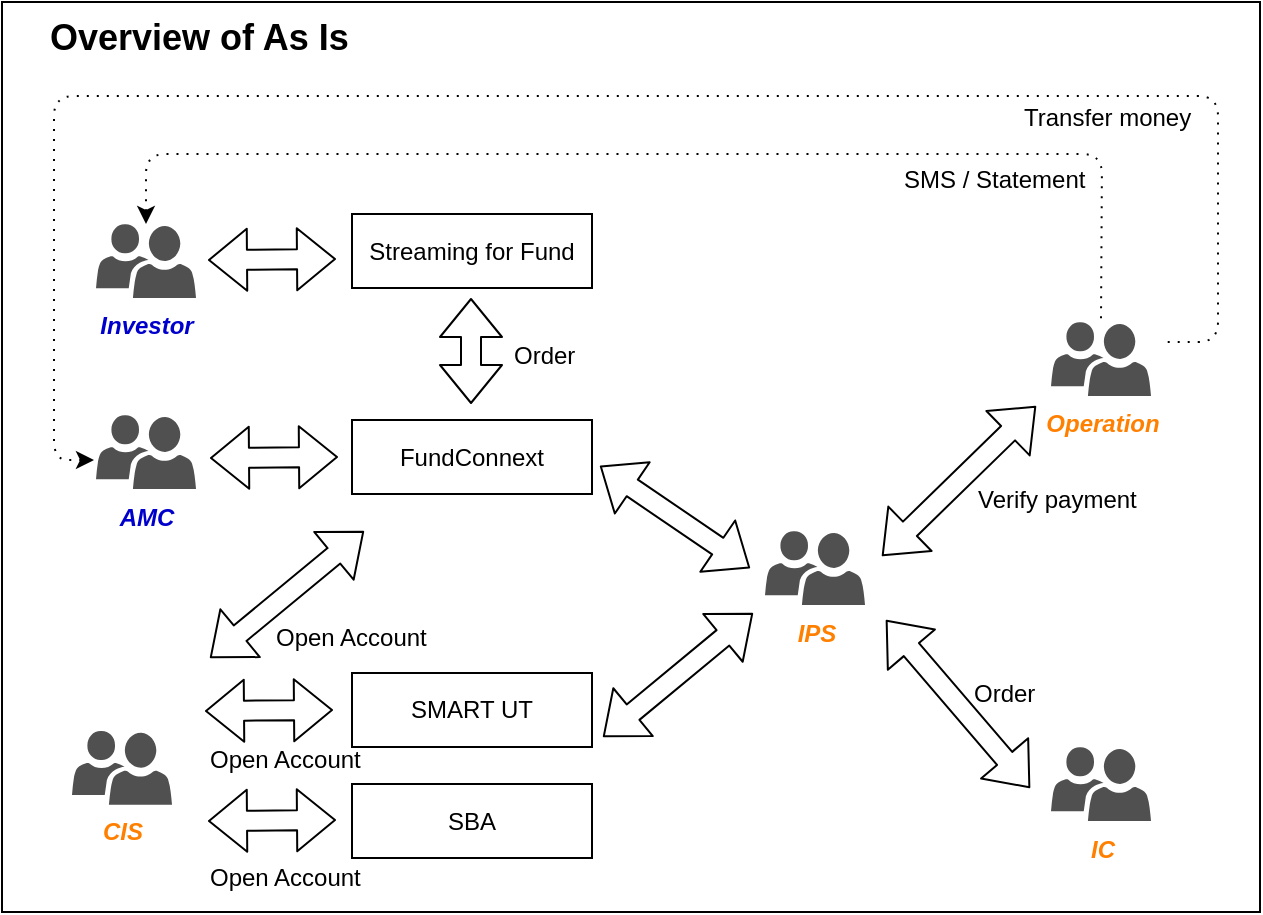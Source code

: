 <mxfile version="10.8.4" type="github"><diagram id="45QtO19hdpCRV65Rr_zt" name="Overview-As-Is"><mxGraphModel dx="1220" dy="1504" grid="1" gridSize="10" guides="1" tooltips="1" connect="1" arrows="1" fold="1" page="1" pageScale="1" pageWidth="1169" pageHeight="827" math="0" shadow="0"><root><mxCell id="8FUEUzVsOjpt3ddZOFrU-0"/><mxCell id="8FUEUzVsOjpt3ddZOFrU-1" parent="8FUEUzVsOjpt3ddZOFrU-0"/><mxCell id="wG2sqlFZu-iFNqoRM5SR-0" value="" style="rounded=0;whiteSpace=wrap;html=1;fontColor=#FF8000;" parent="8FUEUzVsOjpt3ddZOFrU-1" vertex="1"><mxGeometry x="156" y="-297" width="629" height="455" as="geometry"/></mxCell><mxCell id="8FUEUzVsOjpt3ddZOFrU-5" value="IPS" style="pointerEvents=1;shadow=0;dashed=0;html=1;strokeColor=none;labelPosition=center;verticalLabelPosition=bottom;verticalAlign=top;align=center;shape=mxgraph.mscae.intune.user_group;fillColor=#505050;fontStyle=3;fontColor=#FF8000;" parent="8FUEUzVsOjpt3ddZOFrU-1" vertex="1"><mxGeometry x="537.5" y="-32.5" width="50" height="37" as="geometry"/></mxCell><mxCell id="8FUEUzVsOjpt3ddZOFrU-9" value="" style="shape=flexArrow;endArrow=classic;startArrow=classic;html=1;" parent="8FUEUzVsOjpt3ddZOFrU-1" edge="1"><mxGeometry width="50" height="50" relative="1" as="geometry"><mxPoint x="259" y="-168" as="sourcePoint"/><mxPoint x="323" y="-168.5" as="targetPoint"/></mxGeometry></mxCell><mxCell id="8FUEUzVsOjpt3ddZOFrU-10" value="IC" style="pointerEvents=1;shadow=0;dashed=0;html=1;strokeColor=none;labelPosition=center;verticalLabelPosition=bottom;verticalAlign=top;align=center;shape=mxgraph.mscae.intune.user_group;fillColor=#505050;fontStyle=3;fontColor=#FF8000;" parent="8FUEUzVsOjpt3ddZOFrU-1" vertex="1"><mxGeometry x="680.5" y="75.5" width="50" height="37" as="geometry"/></mxCell><mxCell id="8FUEUzVsOjpt3ddZOFrU-11" value="" style="shape=flexArrow;endArrow=classic;startArrow=classic;html=1;" parent="8FUEUzVsOjpt3ddZOFrU-1" edge="1"><mxGeometry width="50" height="50" relative="1" as="geometry"><mxPoint x="670" y="96" as="sourcePoint"/><mxPoint x="598" y="12" as="targetPoint"/></mxGeometry></mxCell><mxCell id="8FUEUzVsOjpt3ddZOFrU-12" value="Investor" style="pointerEvents=1;shadow=0;dashed=0;html=1;strokeColor=none;labelPosition=center;verticalLabelPosition=bottom;verticalAlign=top;align=center;shape=mxgraph.mscae.intune.user_group;fillColor=#505050;fontStyle=3;fontColor=#0000CC;" parent="8FUEUzVsOjpt3ddZOFrU-1" vertex="1"><mxGeometry x="203" y="-186" width="50" height="37" as="geometry"/></mxCell><mxCell id="8FUEUzVsOjpt3ddZOFrU-16" value="" style="shape=flexArrow;endArrow=classic;startArrow=classic;html=1;" parent="8FUEUzVsOjpt3ddZOFrU-1" edge="1"><mxGeometry width="50" height="50" relative="1" as="geometry"><mxPoint x="390.5" y="-149" as="sourcePoint"/><mxPoint x="390.5" y="-96" as="targetPoint"/></mxGeometry></mxCell><mxCell id="8FUEUzVsOjpt3ddZOFrU-17" value="&lt;span&gt;Streaming for Fund&lt;/span&gt;" style="rounded=0;whiteSpace=wrap;html=1;" parent="8FUEUzVsOjpt3ddZOFrU-1" vertex="1"><mxGeometry x="331" y="-191" width="120" height="37" as="geometry"/></mxCell><mxCell id="8FUEUzVsOjpt3ddZOFrU-18" value="&lt;span&gt;FundConnext&lt;/span&gt;" style="rounded=0;whiteSpace=wrap;html=1;" parent="8FUEUzVsOjpt3ddZOFrU-1" vertex="1"><mxGeometry x="331" y="-88" width="120" height="37" as="geometry"/></mxCell><mxCell id="8FUEUzVsOjpt3ddZOFrU-21" value="Operation" style="pointerEvents=1;shadow=0;dashed=0;html=1;strokeColor=none;labelPosition=center;verticalLabelPosition=bottom;verticalAlign=top;align=center;shape=mxgraph.mscae.intune.user_group;fillColor=#505050;fontStyle=3;fontColor=#FF8000;" parent="8FUEUzVsOjpt3ddZOFrU-1" vertex="1"><mxGeometry x="680.5" y="-137" width="50" height="37" as="geometry"/></mxCell><mxCell id="8FUEUzVsOjpt3ddZOFrU-22" value="" style="shape=flexArrow;endArrow=classic;startArrow=classic;html=1;" parent="8FUEUzVsOjpt3ddZOFrU-1" edge="1"><mxGeometry width="50" height="50" relative="1" as="geometry"><mxPoint x="673" y="-95" as="sourcePoint"/><mxPoint x="596" y="-20" as="targetPoint"/></mxGeometry></mxCell><mxCell id="8FUEUzVsOjpt3ddZOFrU-24" value="SMART UT" style="rounded=0;whiteSpace=wrap;html=1;" parent="8FUEUzVsOjpt3ddZOFrU-1" vertex="1"><mxGeometry x="331" y="38.5" width="120" height="37" as="geometry"/></mxCell><mxCell id="8FUEUzVsOjpt3ddZOFrU-25" value="" style="shape=flexArrow;endArrow=classic;startArrow=classic;html=1;" parent="8FUEUzVsOjpt3ddZOFrU-1" edge="1"><mxGeometry width="50" height="50" relative="1" as="geometry"><mxPoint x="455" y="-65" as="sourcePoint"/><mxPoint x="530" y="-14" as="targetPoint"/></mxGeometry></mxCell><mxCell id="8FUEUzVsOjpt3ddZOFrU-26" value="Order" style="text;html=1;resizable=0;points=[];autosize=1;align=left;verticalAlign=top;spacingTop=-4;" parent="8FUEUzVsOjpt3ddZOFrU-1" vertex="1"><mxGeometry x="410" y="-130" width="41" height="14" as="geometry"/></mxCell><mxCell id="8FUEUzVsOjpt3ddZOFrU-28" value="Verify payment" style="text;html=1;resizable=0;points=[];autosize=1;align=left;verticalAlign=top;spacingTop=-4;" parent="8FUEUzVsOjpt3ddZOFrU-1" vertex="1"><mxGeometry x="641.5" y="-58" width="89" height="14" as="geometry"/></mxCell><mxCell id="8FUEUzVsOjpt3ddZOFrU-29" value="Order" style="text;html=1;resizable=0;points=[];autosize=1;align=left;verticalAlign=top;spacingTop=-4;" parent="8FUEUzVsOjpt3ddZOFrU-1" vertex="1"><mxGeometry x="639.5" y="38.5" width="41" height="14" as="geometry"/></mxCell><mxCell id="8FUEUzVsOjpt3ddZOFrU-34" value="SMS / Statement" style="text;html=1;resizable=0;points=[];autosize=1;align=left;verticalAlign=top;spacingTop=-4;" parent="8FUEUzVsOjpt3ddZOFrU-1" vertex="1"><mxGeometry x="604.5" y="-218.136" width="101" height="14" as="geometry"/></mxCell><mxCell id="8FUEUzVsOjpt3ddZOFrU-35" value="AMC" style="pointerEvents=1;shadow=0;dashed=0;html=1;strokeColor=none;labelPosition=center;verticalLabelPosition=bottom;verticalAlign=top;align=center;shape=mxgraph.mscae.intune.user_group;fillColor=#505050;fontStyle=3;fontColor=#0000CC;" parent="8FUEUzVsOjpt3ddZOFrU-1" vertex="1"><mxGeometry x="203" y="-90.5" width="50" height="37" as="geometry"/></mxCell><mxCell id="8FUEUzVsOjpt3ddZOFrU-36" value="" style="shape=flexArrow;endArrow=classic;startArrow=classic;html=1;" parent="8FUEUzVsOjpt3ddZOFrU-1" edge="1"><mxGeometry width="50" height="50" relative="1" as="geometry"><mxPoint x="260" y="-69" as="sourcePoint"/><mxPoint x="324" y="-69.5" as="targetPoint"/></mxGeometry></mxCell><mxCell id="O6dbRP7m2mQOAGcwkLMT-1" value="CIS" style="pointerEvents=1;shadow=0;dashed=0;html=1;strokeColor=none;labelPosition=center;verticalLabelPosition=bottom;verticalAlign=top;align=center;shape=mxgraph.mscae.intune.user_group;fillColor=#505050;fontStyle=3;fontColor=#FF8000;" parent="8FUEUzVsOjpt3ddZOFrU-1" vertex="1"><mxGeometry x="191" y="67.364" width="50" height="37" as="geometry"/></mxCell><mxCell id="O6dbRP7m2mQOAGcwkLMT-3" value="Open Account" style="text;html=1;resizable=0;points=[];autosize=1;align=left;verticalAlign=top;spacingTop=-4;" parent="8FUEUzVsOjpt3ddZOFrU-1" vertex="1"><mxGeometry x="291" y="11.364" width="86" height="14" as="geometry"/></mxCell><mxCell id="O6dbRP7m2mQOAGcwkLMT-4" value="" style="endArrow=none;html=1;dashed=1;dashPattern=1 4;startArrow=classic;startFill=1;rounded=1;entryX=0.5;entryY=0;entryDx=0;entryDy=0;entryPerimeter=0;exitX=0.5;exitY=0;exitDx=0;exitDy=0;exitPerimeter=0;" parent="8FUEUzVsOjpt3ddZOFrU-1" source="8FUEUzVsOjpt3ddZOFrU-12" target="8FUEUzVsOjpt3ddZOFrU-21" edge="1"><mxGeometry width="50" height="50" relative="1" as="geometry"><mxPoint x="227.966" y="-186.103" as="sourcePoint"/><mxPoint x="679" y="-144.034" as="targetPoint"/><Array as="points"><mxPoint x="228" y="-221"/><mxPoint x="706" y="-221"/></Array></mxGeometry></mxCell><mxCell id="O6dbRP7m2mQOAGcwkLMT-8" value="" style="shape=flexArrow;endArrow=classic;startArrow=classic;html=1;" parent="8FUEUzVsOjpt3ddZOFrU-1" edge="1"><mxGeometry width="50" height="50" relative="1" as="geometry"><mxPoint x="337" y="-32.5" as="sourcePoint"/><mxPoint x="260" y="31" as="targetPoint"/></mxGeometry></mxCell><mxCell id="O6dbRP7m2mQOAGcwkLMT-9" value="" style="shape=flexArrow;endArrow=classic;startArrow=classic;html=1;" parent="8FUEUzVsOjpt3ddZOFrU-1" edge="1"><mxGeometry width="50" height="50" relative="1" as="geometry"><mxPoint x="257.5" y="57.5" as="sourcePoint"/><mxPoint x="321.5" y="57" as="targetPoint"/></mxGeometry></mxCell><mxCell id="O6dbRP7m2mQOAGcwkLMT-10" value="" style="shape=flexArrow;endArrow=classic;startArrow=classic;html=1;" parent="8FUEUzVsOjpt3ddZOFrU-1" edge="1"><mxGeometry width="50" height="50" relative="1" as="geometry"><mxPoint x="456.5" y="70.5" as="sourcePoint"/><mxPoint x="531.5" y="8.5" as="targetPoint"/></mxGeometry></mxCell><mxCell id="2IioTlBvsG1VUJy9WwwY-2" value="" style="endArrow=none;html=1;dashed=1;dashPattern=1 4;startArrow=classic;startFill=1;rounded=1;" parent="8FUEUzVsOjpt3ddZOFrU-1" edge="1"><mxGeometry width="50" height="50" relative="1" as="geometry"><mxPoint x="202" y="-68" as="sourcePoint"/><mxPoint x="737" y="-127" as="targetPoint"/><Array as="points"><mxPoint x="182" y="-68"/><mxPoint x="182" y="-250"/><mxPoint x="764" y="-250"/><mxPoint x="764" y="-127"/></Array></mxGeometry></mxCell><mxCell id="2IioTlBvsG1VUJy9WwwY-3" value="Transfer money" style="text;html=1;resizable=0;points=[];autosize=1;align=left;verticalAlign=top;spacingTop=-4;" parent="8FUEUzVsOjpt3ddZOFrU-1" vertex="1"><mxGeometry x="664.5" y="-249" width="94" height="14" as="geometry"/></mxCell><mxCell id="GEZHROndjWIC1Pn2q74x-0" value="SBA" style="rounded=0;whiteSpace=wrap;html=1;" parent="8FUEUzVsOjpt3ddZOFrU-1" vertex="1"><mxGeometry x="331" y="94" width="120" height="37" as="geometry"/></mxCell><mxCell id="GEZHROndjWIC1Pn2q74x-1" value="" style="shape=flexArrow;endArrow=classic;startArrow=classic;html=1;" parent="8FUEUzVsOjpt3ddZOFrU-1" edge="1"><mxGeometry width="50" height="50" relative="1" as="geometry"><mxPoint x="259" y="112.5" as="sourcePoint"/><mxPoint x="323" y="112" as="targetPoint"/></mxGeometry></mxCell><mxCell id="GEZHROndjWIC1Pn2q74x-3" value="Open Account" style="text;html=1;resizable=0;points=[];autosize=1;align=left;verticalAlign=top;spacingTop=-4;" parent="8FUEUzVsOjpt3ddZOFrU-1" vertex="1"><mxGeometry x="258" y="130.864" width="86" height="14" as="geometry"/></mxCell><mxCell id="GEZHROndjWIC1Pn2q74x-4" value="Open Account" style="text;html=1;resizable=0;points=[];autosize=1;align=left;verticalAlign=top;spacingTop=-4;" parent="8FUEUzVsOjpt3ddZOFrU-1" vertex="1"><mxGeometry x="258" y="71.864" width="86" height="14" as="geometry"/></mxCell><mxCell id="Cn4Msq6rBr94vJLQ_g8b-0" value="&lt;font color=&quot;#000000&quot; size=&quot;1&quot;&gt;&lt;b style=&quot;font-size: 18px&quot;&gt;Overview of As Is&lt;/b&gt;&lt;/font&gt;" style="text;html=1;resizable=0;points=[];autosize=1;align=left;verticalAlign=top;spacingTop=-4;fontColor=#FF8000;" parent="8FUEUzVsOjpt3ddZOFrU-1" vertex="1"><mxGeometry x="178" y="-292" width="160" height="16" as="geometry"/></mxCell></root></mxGraphModel></diagram><diagram id="rMfdSJzEqtA18W1UEzeS" name="Overview-To-Be"><mxGraphModel dx="1220" dy="1504" grid="0" gridSize="10" guides="1" tooltips="1" connect="1" arrows="1" fold="1" page="1" pageScale="1" pageWidth="1169" pageHeight="827" math="0" shadow="0"><root><mxCell id="nUJptD9fwWJP7MQNCo11-0"/><mxCell id="nUJptD9fwWJP7MQNCo11-1" parent="nUJptD9fwWJP7MQNCo11-0"/><mxCell id="o5i7SJlXo7YcuerD4JrE-0" value="" style="rounded=0;whiteSpace=wrap;html=1;fontColor=#FF8000;" parent="nUJptD9fwWJP7MQNCo11-1" vertex="1"><mxGeometry x="92" y="-248" width="650" height="467" as="geometry"/></mxCell><mxCell id="c9x7dzdtsUPpzlW0iTFi-0" value="IPS" style="pointerEvents=1;shadow=0;dashed=0;html=1;strokeColor=none;labelPosition=center;verticalLabelPosition=bottom;verticalAlign=top;align=center;shape=mxgraph.mscae.intune.user_group;fillColor=#505050;fontStyle=3;fontColor=#FF8000;" parent="nUJptD9fwWJP7MQNCo11-1" vertex="1"><mxGeometry x="529" y="38.5" width="50" height="37" as="geometry"/></mxCell><mxCell id="c9x7dzdtsUPpzlW0iTFi-1" value="" style="shape=flexArrow;endArrow=classic;startArrow=classic;html=1;" parent="nUJptD9fwWJP7MQNCo11-1" edge="1"><mxGeometry width="50" height="50" relative="1" as="geometry"><mxPoint x="259" y="-168" as="sourcePoint"/><mxPoint x="323" y="-168.5" as="targetPoint"/></mxGeometry></mxCell><mxCell id="c9x7dzdtsUPpzlW0iTFi-2" value="IC" style="pointerEvents=1;shadow=0;dashed=0;html=1;strokeColor=none;labelPosition=center;verticalLabelPosition=bottom;verticalAlign=top;align=center;shape=mxgraph.mscae.intune.user_group;fillColor=#505050;fontStyle=3;fontColor=#FF8000;" parent="nUJptD9fwWJP7MQNCo11-1" vertex="1"><mxGeometry x="659" y="45.5" width="50" height="37" as="geometry"/></mxCell><mxCell id="c9x7dzdtsUPpzlW0iTFi-4" value="Investor" style="pointerEvents=1;shadow=0;dashed=0;html=1;strokeColor=none;labelPosition=center;verticalLabelPosition=bottom;verticalAlign=top;align=center;shape=mxgraph.mscae.intune.user_group;fillColor=#505050;fontStyle=3;fontColor=#0000CC;" parent="nUJptD9fwWJP7MQNCo11-1" vertex="1"><mxGeometry x="203" y="-186" width="50" height="37" as="geometry"/></mxCell><mxCell id="c9x7dzdtsUPpzlW0iTFi-5" value="" style="shape=flexArrow;endArrow=classic;startArrow=classic;html=1;" parent="nUJptD9fwWJP7MQNCo11-1" edge="1"><mxGeometry width="50" height="50" relative="1" as="geometry"><mxPoint x="390.5" y="-149" as="sourcePoint"/><mxPoint x="390.5" y="-96" as="targetPoint"/></mxGeometry></mxCell><mxCell id="c9x7dzdtsUPpzlW0iTFi-6" value="&lt;span&gt;Streaming for Fund&lt;/span&gt;" style="rounded=0;whiteSpace=wrap;html=1;" parent="nUJptD9fwWJP7MQNCo11-1" vertex="1"><mxGeometry x="331" y="-191" width="120" height="37" as="geometry"/></mxCell><mxCell id="c9x7dzdtsUPpzlW0iTFi-7" value="&lt;span&gt;FundConnext&lt;/span&gt;" style="rounded=0;whiteSpace=wrap;html=1;" parent="nUJptD9fwWJP7MQNCo11-1" vertex="1"><mxGeometry x="331" y="-88" width="120" height="37" as="geometry"/></mxCell><mxCell id="c9x7dzdtsUPpzlW0iTFi-8" value="Operation" style="pointerEvents=1;shadow=0;dashed=0;html=1;strokeColor=none;labelPosition=center;verticalLabelPosition=bottom;verticalAlign=top;align=center;shape=mxgraph.mscae.intune.user_group;fillColor=#505050;fontStyle=3;fontColor=#FF8000;" parent="nUJptD9fwWJP7MQNCo11-1" vertex="1"><mxGeometry x="203" y="38.5" width="50" height="37" as="geometry"/></mxCell><mxCell id="c9x7dzdtsUPpzlW0iTFi-10" value="&lt;font color=&quot;#cc0000&quot;&gt;NEW SYSTEM&lt;/font&gt;" style="rounded=0;whiteSpace=wrap;html=1;" parent="nUJptD9fwWJP7MQNCo11-1" vertex="1"><mxGeometry x="331" y="38.5" width="120" height="37" as="geometry"/></mxCell><mxCell id="c9x7dzdtsUPpzlW0iTFi-12" value="Order" style="text;html=1;resizable=0;points=[];autosize=1;align=left;verticalAlign=top;spacingTop=-4;" parent="nUJptD9fwWJP7MQNCo11-1" vertex="1"><mxGeometry x="410" y="-130" width="41" height="14" as="geometry"/></mxCell><mxCell id="c9x7dzdtsUPpzlW0iTFi-13" value="Verify payment" style="text;html=1;resizable=0;points=[];autosize=1;align=left;verticalAlign=top;spacingTop=-4;" parent="nUJptD9fwWJP7MQNCo11-1" vertex="1"><mxGeometry x="258" y="75.5" width="89" height="14" as="geometry"/></mxCell><mxCell id="c9x7dzdtsUPpzlW0iTFi-14" value="Order" style="text;html=1;resizable=0;points=[];autosize=1;align=left;verticalAlign=top;spacingTop=-4;" parent="nUJptD9fwWJP7MQNCo11-1" vertex="1"><mxGeometry x="598.5" y="31.5" width="41" height="14" as="geometry"/></mxCell><mxCell id="c9x7dzdtsUPpzlW0iTFi-15" value="SMS / Statement (Auto)" style="text;html=1;resizable=0;points=[];autosize=1;align=left;verticalAlign=top;spacingTop=-4;" parent="nUJptD9fwWJP7MQNCo11-1" vertex="1"><mxGeometry x="177.5" y="-6.136" width="136" height="14" as="geometry"/></mxCell><mxCell id="c9x7dzdtsUPpzlW0iTFi-16" value="AMC" style="pointerEvents=1;shadow=0;dashed=0;html=1;strokeColor=none;labelPosition=center;verticalLabelPosition=bottom;verticalAlign=top;align=center;shape=mxgraph.mscae.intune.user_group;fillColor=#505050;fontStyle=3;fontColor=#0000CC;" parent="nUJptD9fwWJP7MQNCo11-1" vertex="1"><mxGeometry x="203" y="-90.5" width="50" height="37" as="geometry"/></mxCell><mxCell id="c9x7dzdtsUPpzlW0iTFi-17" value="" style="shape=flexArrow;endArrow=classic;startArrow=classic;html=1;" parent="nUJptD9fwWJP7MQNCo11-1" edge="1"><mxGeometry width="50" height="50" relative="1" as="geometry"><mxPoint x="260" y="-69" as="sourcePoint"/><mxPoint x="324" y="-69.5" as="targetPoint"/></mxGeometry></mxCell><mxCell id="c9x7dzdtsUPpzlW0iTFi-18" value="CIS" style="pointerEvents=1;shadow=0;dashed=0;html=1;strokeColor=none;labelPosition=center;verticalLabelPosition=bottom;verticalAlign=top;align=center;shape=mxgraph.mscae.intune.user_group;fillColor=#505050;fontStyle=3;fontColor=#FF8000;" parent="nUJptD9fwWJP7MQNCo11-1" vertex="1"><mxGeometry x="203" y="142.864" width="50" height="37" as="geometry"/></mxCell><mxCell id="c9x7dzdtsUPpzlW0iTFi-20" value="" style="endArrow=none;html=1;dashed=1;dashPattern=1 4;startArrow=classic;startFill=1;rounded=1;entryX=0.324;entryY=0.015;entryDx=0;entryDy=0;entryPerimeter=0;" parent="nUJptD9fwWJP7MQNCo11-1" target="c9x7dzdtsUPpzlW0iTFi-10" edge="1"><mxGeometry width="50" height="50" relative="1" as="geometry"><mxPoint x="205" y="-149" as="sourcePoint"/><mxPoint x="679" y="-144.034" as="targetPoint"/><Array as="points"><mxPoint x="174" y="-149"/><mxPoint x="174" y="15"/><mxPoint x="357" y="15"/></Array></mxGeometry></mxCell><mxCell id="c9x7dzdtsUPpzlW0iTFi-21" value="" style="shape=flexArrow;endArrow=classic;startArrow=classic;html=1;" parent="nUJptD9fwWJP7MQNCo11-1" edge="1"><mxGeometry width="50" height="50" relative="1" as="geometry"><mxPoint x="390" y="-44" as="sourcePoint"/><mxPoint x="390" y="32" as="targetPoint"/></mxGeometry></mxCell><mxCell id="c9x7dzdtsUPpzlW0iTFi-23" value="" style="shape=flexArrow;endArrow=classic;startArrow=classic;html=1;" parent="nUJptD9fwWJP7MQNCo11-1" edge="1"><mxGeometry width="50" height="50" relative="1" as="geometry"><mxPoint x="455.5" y="64" as="sourcePoint"/><mxPoint x="522" y="64.5" as="targetPoint"/></mxGeometry></mxCell><mxCell id="c9x7dzdtsUPpzlW0iTFi-25" value="Transfer money" style="text;html=1;resizable=0;points=[];autosize=1;align=left;verticalAlign=top;spacingTop=-4;" parent="nUJptD9fwWJP7MQNCo11-1" vertex="1"><mxGeometry x="109" y="31.5" width="94" height="14" as="geometry"/></mxCell><mxCell id="c9x7dzdtsUPpzlW0iTFi-26" value="SBA" style="rounded=0;whiteSpace=wrap;html=1;" parent="nUJptD9fwWJP7MQNCo11-1" vertex="1"><mxGeometry x="331" y="140" width="120" height="37" as="geometry"/></mxCell><mxCell id="c9x7dzdtsUPpzlW0iTFi-27" value="" style="shape=flexArrow;endArrow=classic;startArrow=classic;html=1;" parent="nUJptD9fwWJP7MQNCo11-1" edge="1"><mxGeometry width="50" height="50" relative="1" as="geometry"><mxPoint x="259" y="161.5" as="sourcePoint"/><mxPoint x="323" y="161" as="targetPoint"/></mxGeometry></mxCell><mxCell id="c9x7dzdtsUPpzlW0iTFi-28" value="Open Account" style="text;html=1;resizable=0;points=[];autosize=1;align=left;verticalAlign=top;spacingTop=-4;" parent="nUJptD9fwWJP7MQNCo11-1" vertex="1"><mxGeometry x="258" y="179.864" width="86" height="14" as="geometry"/></mxCell><mxCell id="c9x7dzdtsUPpzlW0iTFi-30" value="" style="shape=flexArrow;endArrow=classic;startArrow=classic;html=1;" parent="nUJptD9fwWJP7MQNCo11-1" edge="1"><mxGeometry width="50" height="50" relative="1" as="geometry"><mxPoint x="391" y="81" as="sourcePoint"/><mxPoint x="391" y="135" as="targetPoint"/></mxGeometry></mxCell><mxCell id="c9x7dzdtsUPpzlW0iTFi-32" value="Sync Order" style="text;html=1;resizable=0;points=[];autosize=1;align=left;verticalAlign=top;spacingTop=-4;" parent="nUJptD9fwWJP7MQNCo11-1" vertex="1"><mxGeometry x="403.5" y="-13" width="71" height="14" as="geometry"/></mxCell><mxCell id="c9x7dzdtsUPpzlW0iTFi-33" value="Sync Account" style="text;html=1;resizable=0;points=[];autosize=1;align=left;verticalAlign=top;spacingTop=-4;" parent="nUJptD9fwWJP7MQNCo11-1" vertex="1"><mxGeometry x="409" y="101" width="84" height="14" as="geometry"/></mxCell><mxCell id="c9x7dzdtsUPpzlW0iTFi-36" value="" style="shape=flexArrow;endArrow=classic;startArrow=classic;html=1;" parent="nUJptD9fwWJP7MQNCo11-1" edge="1"><mxGeometry width="50" height="50" relative="1" as="geometry"><mxPoint x="584" y="64" as="sourcePoint"/><mxPoint x="650.5" y="64.5" as="targetPoint"/></mxGeometry></mxCell><mxCell id="c9x7dzdtsUPpzlW0iTFi-37" value="View / Monitor" style="endArrow=none;html=1;dashed=1;dashPattern=1 4;startArrow=classic;startFill=1;rounded=1;exitX=1;exitY=0.5;exitDx=0;exitDy=0;entryX=0.5;entryY=0;entryDx=0;entryDy=0;entryPerimeter=0;" parent="nUJptD9fwWJP7MQNCo11-1" source="c9x7dzdtsUPpzlW0iTFi-7" target="c9x7dzdtsUPpzlW0iTFi-0" edge="1"><mxGeometry x="-0.022" y="-27" width="50" height="50" relative="1" as="geometry"><mxPoint x="263.333" y="-138.667" as="sourcePoint"/><mxPoint x="341.942" y="48.5" as="targetPoint"/><Array as="points"><mxPoint x="554" y="-69"/></Array><mxPoint x="27" y="27" as="offset"/></mxGeometry></mxCell><mxCell id="c9x7dzdtsUPpzlW0iTFi-40" value="" style="shape=flexArrow;endArrow=classic;startArrow=classic;html=1;" parent="nUJptD9fwWJP7MQNCo11-1" edge="1"><mxGeometry width="50" height="50" relative="1" as="geometry"><mxPoint x="258" y="59.5" as="sourcePoint"/><mxPoint x="322" y="59" as="targetPoint"/></mxGeometry></mxCell><mxCell id="c9x7dzdtsUPpzlW0iTFi-41" value="" style="endArrow=none;html=1;dashed=1;dashPattern=1 4;startArrow=classic;startFill=1;rounded=1;exitX=0.05;exitY=0.5;exitDx=0;exitDy=0;exitPerimeter=0;" parent="nUJptD9fwWJP7MQNCo11-1" source="c9x7dzdtsUPpzlW0iTFi-16" edge="1"><mxGeometry width="50" height="50" relative="1" as="geometry"><mxPoint x="212" y="-58" as="sourcePoint"/><mxPoint x="204" y="66" as="targetPoint"/><Array as="points"><mxPoint x="124" y="-72"/><mxPoint x="124" y="66"/><mxPoint x="174" y="66"/></Array></mxGeometry></mxCell><mxCell id="9IsCHdu9yeKnS9UeM6DO-0" value="&lt;font color=&quot;#000000&quot; size=&quot;1&quot;&gt;&lt;b style=&quot;font-size: 18px&quot;&gt;Overview of Expected To Be&lt;/b&gt;&lt;/font&gt;" style="text;html=1;resizable=0;points=[];autosize=1;align=left;verticalAlign=top;spacingTop=-4;fontColor=#FF8000;" parent="nUJptD9fwWJP7MQNCo11-1" vertex="1"><mxGeometry x="109" y="-239" width="251" height="16" as="geometry"/></mxCell></root></mxGraphModel></diagram><diagram name="UT-Workflow-AS-IS" id="74e2e168-ea6b-b213-b513-2b3c1d86103e"><mxGraphModel dx="5250" dy="1693" grid="0" gridSize="10" guides="1" tooltips="1" connect="1" arrows="1" fold="1" page="1" pageScale="1" pageWidth="1100" pageHeight="850" background="#ffffff" math="0" shadow="0"><root><mxCell id="0"/><mxCell id="1" parent="0"/><mxCell id="77e6c97f196da883-1" value="UT Workflow (As Is)" style="swimlane;html=1;childLayout=stackLayout;startSize=20;rounded=0;shadow=0;labelBackgroundColor=none;strokeColor=#000000;strokeWidth=1;fillColor=#ffffff;fontFamily=Verdana;fontSize=8;fontColor=#000000;align=center;" parent="1" vertex="1"><mxGeometry x="-1127" y="4" width="1945" height="1633" as="geometry"/></mxCell><mxCell id="N0lFTBolXELlrbO4WZvO-20" value="" style="edgeStyle=orthogonalEdgeStyle;rounded=0;orthogonalLoop=1;jettySize=auto;html=1;" parent="77e6c97f196da883-1" source="_ZqIIgybqjRpXREIcXK3-8" target="N0lFTBolXELlrbO4WZvO-22" edge="1"><mxGeometry relative="1" as="geometry"><mxPoint x="1160.5" y="800" as="sourcePoint"/><Array as="points"><mxPoint x="707" y="1023"/></Array></mxGeometry></mxCell><mxCell id="N0lFTBolXELlrbO4WZvO-5" value="ATS" style="edgeStyle=orthogonalEdgeStyle;rounded=0;orthogonalLoop=1;jettySize=auto;html=1;" parent="77e6c97f196da883-1" source="Hzw2446BxfiyhpaogUWs-35" target="77e6c97f196da883-11" edge="1"><mxGeometry x="-0.76" y="10" relative="1" as="geometry"><mxPoint x="526" y="247" as="targetPoint"/><Array as="points"/><mxPoint x="152.5" y="272" as="sourcePoint"/><mxPoint as="offset"/></mxGeometry></mxCell><mxCell id="N0lFTBolXELlrbO4WZvO-2" value="Call Order" style="edgeStyle=orthogonalEdgeStyle;rounded=0;orthogonalLoop=1;jettySize=auto;html=1;" parent="77e6c97f196da883-1" source="Hzw2446BxfiyhpaogUWs-44" target="Hzw2446BxfiyhpaogUWs-39" edge="1"><mxGeometry relative="1" as="geometry"><mxPoint x="533.5" y="311.667" as="sourcePoint"/><mxPoint x="82" y="325" as="targetPoint"/></mxGeometry></mxCell><mxCell id="Hzw2446BxfiyhpaogUWs-31" value="Investor" style="swimlane;html=1;startSize=20;" parent="77e6c97f196da883-1" vertex="1"><mxGeometry y="20" width="346" height="1613" as="geometry"/></mxCell><mxCell id="Hzw2446BxfiyhpaogUWs-32" style="edgeStyle=orthogonalEdgeStyle;rounded=0;orthogonalLoop=1;jettySize=auto;html=1;" parent="Hzw2446BxfiyhpaogUWs-31" source="Hzw2446BxfiyhpaogUWs-33" target="Hzw2446BxfiyhpaogUWs-35" edge="1"><mxGeometry relative="1" as="geometry"/></mxCell><mxCell id="Hzw2446BxfiyhpaogUWs-33" value="1.1&lt;br&gt;&lt;span&gt;&amp;lt;&amp;lt;Streaming for Fund&amp;gt;&amp;gt;&lt;/span&gt;&lt;br&gt;Order Request&lt;br&gt;" style="rounded=1;whiteSpace=wrap;html=1;shadow=0;labelBackgroundColor=none;strokeColor=#000000;strokeWidth=1;fillColor=#ffffff;fontFamily=Verdana;fontSize=8;fontColor=#000000;align=center;" parent="Hzw2446BxfiyhpaogUWs-31" vertex="1"><mxGeometry x="43.5" y="119" width="139" height="60" as="geometry"/></mxCell><mxCell id="Hzw2446BxfiyhpaogUWs-34" value="Bill payment" style="edgeStyle=orthogonalEdgeStyle;rounded=0;orthogonalLoop=1;jettySize=auto;html=1;" parent="Hzw2446BxfiyhpaogUWs-31" source="Hzw2446BxfiyhpaogUWs-35" target="Hzw2446BxfiyhpaogUWs-36" edge="1"><mxGeometry relative="1" as="geometry"><Array as="points"><mxPoint x="113" y="322"/><mxPoint x="113" y="322"/></Array></mxGeometry></mxCell><mxCell id="Hzw2446BxfiyhpaogUWs-35" value="Payment&lt;br&gt;type?" style="rhombus;whiteSpace=wrap;html=1;rounded=0;shadow=0;labelBackgroundColor=none;strokeColor=#000000;strokeWidth=1;fillColor=#ffffff;fontFamily=Verdana;fontSize=8;fontColor=#000000;align=center;" parent="Hzw2446BxfiyhpaogUWs-31" vertex="1"><mxGeometry x="77" y="222" width="72" height="62" as="geometry"/></mxCell><mxCell id="FINC9n_BKO1hHqDMDAHf-24" style="edgeStyle=orthogonalEdgeStyle;rounded=0;orthogonalLoop=1;jettySize=auto;html=1;fontColor=#000000;" edge="1" parent="Hzw2446BxfiyhpaogUWs-31" source="Hzw2446BxfiyhpaogUWs-36" target="FINC9n_BKO1hHqDMDAHf-23"><mxGeometry relative="1" as="geometry"/></mxCell><mxCell id="Hzw2446BxfiyhpaogUWs-36" value="1.3&lt;br&gt;&amp;lt;&amp;lt;Manual&amp;gt;&amp;gt;&lt;br&gt;Transfer money &lt;br&gt;at Bank counter&lt;br&gt;or Internet banking&lt;br&gt;" style="rounded=1;whiteSpace=wrap;html=1;shadow=0;labelBackgroundColor=none;strokeColor=#000000;strokeWidth=1;fillColor=#ffffff;fontFamily=Verdana;fontSize=8;fontColor=#0000CC;align=center;" parent="Hzw2446BxfiyhpaogUWs-31" vertex="1"><mxGeometry x="58" y="400.5" width="110" height="75" as="geometry"/></mxCell><mxCell id="Hzw2446BxfiyhpaogUWs-37" style="edgeStyle=orthogonalEdgeStyle;rounded=0;orthogonalLoop=1;jettySize=auto;html=1;align=left;" parent="Hzw2446BxfiyhpaogUWs-31" source="Hzw2446BxfiyhpaogUWs-38" target="Hzw2446BxfiyhpaogUWs-33" edge="1"><mxGeometry relative="1" as="geometry"><Array as="points"><mxPoint x="112" y="69"/></Array></mxGeometry></mxCell><mxCell id="Hzw2446BxfiyhpaogUWs-43" style="edgeStyle=orthogonalEdgeStyle;rounded=0;orthogonalLoop=1;jettySize=auto;html=1;" parent="Hzw2446BxfiyhpaogUWs-31" source="Hzw2446BxfiyhpaogUWs-38" target="Hzw2446BxfiyhpaogUWs-42" edge="1"><mxGeometry relative="1" as="geometry"><Array as="points"><mxPoint x="259" y="69"/></Array></mxGeometry></mxCell><mxCell id="Hzw2446BxfiyhpaogUWs-38" value="Start" style="strokeWidth=2;html=1;shape=mxgraph.flowchart.terminator;whiteSpace=wrap;" parent="Hzw2446BxfiyhpaogUWs-31" vertex="1"><mxGeometry x="142.5" y="49.5" width="100" height="39" as="geometry"/></mxCell><mxCell id="Hzw2446BxfiyhpaogUWs-42" value="1.2&lt;br&gt;&amp;lt;&amp;lt;Call&amp;gt;&amp;gt;&lt;br&gt;Call IC to Order&lt;br&gt;" style="rounded=1;whiteSpace=wrap;html=1;shadow=0;labelBackgroundColor=none;strokeColor=#000000;strokeWidth=1;fillColor=#ffffff;fontFamily=Verdana;fontSize=8;fontColor=#000000;align=center;" parent="Hzw2446BxfiyhpaogUWs-31" vertex="1"><mxGeometry x="207" y="119" width="104" height="60" as="geometry"/></mxCell><mxCell id="FINC9n_BKO1hHqDMDAHf-26" value="" style="group" vertex="1" connectable="0" parent="Hzw2446BxfiyhpaogUWs-31"><mxGeometry x="94.5" y="518.5" width="37" height="40" as="geometry"/></mxCell><mxCell id="FINC9n_BKO1hHqDMDAHf-23" value="" style="verticalLabelPosition=bottom;verticalAlign=top;html=1;strokeWidth=2;shape=mxgraph.flowchart.on-page_reference;fontColor=#000000;" vertex="1" parent="FINC9n_BKO1hHqDMDAHf-26"><mxGeometry width="37" height="40" as="geometry"/></mxCell><mxCell id="FINC9n_BKO1hHqDMDAHf-25" value="E" style="text;html=1;resizable=0;points=[];autosize=1;align=center;verticalAlign=top;spacingTop=-4;fontColor=#000000;" vertex="1" parent="FINC9n_BKO1hHqDMDAHf-26"><mxGeometry x="9.5" y="11" width="18" height="14" as="geometry"/></mxCell><mxCell id="77e6c97f196da883-2" value="IC" style="swimlane;html=1;startSize=20;" parent="77e6c97f196da883-1" vertex="1"><mxGeometry x="346" y="20" width="163" height="1613" as="geometry"/></mxCell><mxCell id="Hzw2446BxfiyhpaogUWs-44" value="2.1&lt;br&gt;&amp;lt;&amp;lt;Call&amp;gt;&amp;gt;&lt;br&gt;Receive call from Investor&lt;br&gt;" style="rounded=1;whiteSpace=wrap;html=1;shadow=0;labelBackgroundColor=none;strokeColor=#000000;strokeWidth=1;fillColor=#ffffff;fontFamily=Verdana;fontSize=8;fontColor=#000000;align=center;" parent="77e6c97f196da883-2" vertex="1"><mxGeometry x="29.5" y="119" width="104" height="60" as="geometry"/></mxCell><mxCell id="Hzw2446BxfiyhpaogUWs-45" style="edgeStyle=orthogonalEdgeStyle;rounded=0;orthogonalLoop=1;jettySize=auto;html=1;" parent="77e6c97f196da883-1" source="Hzw2446BxfiyhpaogUWs-42" target="Hzw2446BxfiyhpaogUWs-44" edge="1"><mxGeometry relative="1" as="geometry"/></mxCell><mxCell id="Hzw2446BxfiyhpaogUWs-53" value="Orders by Cut-off of Fund&lt;br&gt;(Excel)&lt;br&gt;" style="edgeStyle=orthogonalEdgeStyle;rounded=0;orthogonalLoop=1;jettySize=auto;html=1;entryX=0.5;entryY=0;entryDx=0;entryDy=0;" parent="77e6c97f196da883-1" source="N0lFTBolXELlrbO4WZvO-11" target="Hzw2446BxfiyhpaogUWs-8" edge="1"><mxGeometry relative="1" as="geometry"><Array as="points"><mxPoint x="1035" y="545"/><mxPoint x="1035" y="60"/><mxPoint x="1311" y="60"/></Array><mxPoint x="1034.833" y="503.5" as="sourcePoint"/></mxGeometry></mxCell><mxCell id="77e6c97f196da883-3" value="IPS team" style="swimlane;html=1;startSize=20;" parent="77e6c97f196da883-1" vertex="1"><mxGeometry x="509" y="20" width="591" height="1613" as="geometry"/></mxCell><mxCell id="N0lFTBolXELlrbO4WZvO-34" style="edgeStyle=orthogonalEdgeStyle;rounded=0;orthogonalLoop=1;jettySize=auto;html=1;" parent="77e6c97f196da883-3" source="77e6c97f196da883-11" target="N0lFTBolXELlrbO4WZvO-6" edge="1"><mxGeometry relative="1" as="geometry"><Array as="points"><mxPoint x="140" y="256"/></Array></mxGeometry></mxCell><mxCell id="77e6c97f196da883-11" value="3.2&lt;br&gt;&lt;span&gt;&amp;lt;&amp;lt;FundConnext&amp;gt;&amp;gt;&lt;/span&gt;&lt;br&gt;Monitor Order&lt;br&gt;" style="rounded=1;whiteSpace=wrap;html=1;shadow=0;labelBackgroundColor=none;strokeColor=#000000;strokeWidth=1;fillColor=#ffffff;fontFamily=Verdana;fontSize=8;fontColor=#006600;align=center;" parent="77e6c97f196da883-3" vertex="1"><mxGeometry x="89.5" y="223" width="100" height="60" as="geometry"/></mxCell><mxCell id="N0lFTBolXELlrbO4WZvO-17" style="edgeStyle=orthogonalEdgeStyle;rounded=0;orthogonalLoop=1;jettySize=auto;html=1;" parent="77e6c97f196da883-3" source="77e6c97f196da883-10" target="N0lFTBolXELlrbO4WZvO-10" edge="1"><mxGeometry relative="1" as="geometry"><Array as="points"><mxPoint x="82" y="524"/></Array></mxGeometry></mxCell><mxCell id="77e6c97f196da883-10" value="3.3&lt;br&gt;&lt;span&gt;&amp;lt;&amp;lt;FundConnext&amp;gt;&amp;gt;&lt;/span&gt;&lt;br&gt;Approve Order&lt;br&gt;(ATS Real-time)&lt;br&gt;" style="rounded=1;whiteSpace=wrap;html=1;shadow=0;labelBackgroundColor=none;strokeColor=#000000;strokeWidth=1;fillColor=#ffffff;fontFamily=Verdana;fontSize=8;fontColor=#006600;align=center;" parent="77e6c97f196da883-3" vertex="1"><mxGeometry x="32" y="432" width="100" height="60" as="geometry"/></mxCell><mxCell id="N0lFTBolXELlrbO4WZvO-12" style="edgeStyle=orthogonalEdgeStyle;rounded=0;orthogonalLoop=1;jettySize=auto;html=1;" parent="77e6c97f196da883-3" source="N0lFTBolXELlrbO4WZvO-10" target="N0lFTBolXELlrbO4WZvO-11" edge="1"><mxGeometry relative="1" as="geometry"><Array as="points"><mxPoint x="347" y="514"/><mxPoint x="347" y="514"/></Array></mxGeometry></mxCell><mxCell id="N0lFTBolXELlrbO4WZvO-10" value="3.4&lt;br&gt;&lt;span&gt;&amp;lt;&amp;lt;FundConnext&amp;gt;&amp;gt;&lt;/span&gt;&lt;br&gt;Export Order&lt;br&gt;" style="rounded=1;whiteSpace=wrap;html=1;shadow=0;labelBackgroundColor=none;strokeColor=#000000;strokeWidth=1;fillColor=#ffffff;fontFamily=Verdana;fontSize=8;fontColor=#006600;align=center;" parent="77e6c97f196da883-3" vertex="1"><mxGeometry x="169" y="484" width="100" height="80" as="geometry"/></mxCell><mxCell id="N0lFTBolXELlrbO4WZvO-11" value="3.7&lt;br&gt;&lt;span&gt;&amp;lt;&amp;lt;&lt;/span&gt;&lt;span&gt;Manually&amp;gt;&amp;gt;&lt;br&gt;&lt;/span&gt;Arrange data into Excel file and Send Email to Settlement team&lt;br&gt;" style="rounded=1;whiteSpace=wrap;html=1;shadow=0;labelBackgroundColor=none;strokeColor=#000000;strokeWidth=1;fillColor=#ffffff;fontFamily=Verdana;fontSize=8;fontColor=#0000CC;align=center;" parent="77e6c97f196da883-3" vertex="1"><mxGeometry x="326" y="484" width="100" height="82" as="geometry"/></mxCell><mxCell id="N0lFTBolXELlrbO4WZvO-24" value="ATS Non-Real-time" style="edgeStyle=orthogonalEdgeStyle;rounded=0;orthogonalLoop=1;jettySize=auto;html=1;" parent="77e6c97f196da883-3" source="N0lFTBolXELlrbO4WZvO-22" target="N0lFTBolXELlrbO4WZvO-27" edge="1"><mxGeometry x="0.094" y="-12" relative="1" as="geometry"><Array as="points"><mxPoint x="90" y="1059"/></Array><mxPoint as="offset"/></mxGeometry></mxCell><mxCell id="N0lFTBolXELlrbO4WZvO-36" value="ATS Real-time" style="edgeStyle=orthogonalEdgeStyle;rounded=0;orthogonalLoop=1;jettySize=auto;html=1;exitX=1;exitY=0.5;exitDx=0;exitDy=0;" parent="77e6c97f196da883-3" source="N0lFTBolXELlrbO4WZvO-22" target="N0lFTBolXELlrbO4WZvO-39" edge="1"><mxGeometry x="0.195" y="-9" relative="1" as="geometry"><Array as="points"><mxPoint x="327" y="1059"/></Array><mxPoint as="offset"/></mxGeometry></mxCell><mxCell id="N0lFTBolXELlrbO4WZvO-22" value="ATS&lt;br&gt;type?" style="rhombus;whiteSpace=wrap;html=1;rounded=0;shadow=0;labelBackgroundColor=none;strokeColor=#000000;strokeWidth=1;fillColor=#ffffff;fontFamily=Verdana;fontSize=8;fontColor=#000000;align=center;" parent="77e6c97f196da883-3" vertex="1"><mxGeometry x="158" y="1029.5" width="80" height="60" as="geometry"/></mxCell><mxCell id="N0lFTBolXELlrbO4WZvO-37" style="edgeStyle=orthogonalEdgeStyle;rounded=0;orthogonalLoop=1;jettySize=auto;html=1;" parent="77e6c97f196da883-3" source="N0lFTBolXELlrbO4WZvO-27" target="N0lFTBolXELlrbO4WZvO-39" edge="1"><mxGeometry relative="1" as="geometry"><Array as="points"><mxPoint x="190" y="1147"/><mxPoint x="190" y="1147"/></Array></mxGeometry></mxCell><mxCell id="N0lFTBolXELlrbO4WZvO-27" value="3.8&lt;br&gt;&lt;span&gt;&amp;lt;&amp;lt;FundConnext&amp;gt;&amp;gt;&lt;/span&gt;&lt;br&gt;Approve Order&lt;br&gt;(ATS Non Real-time)&lt;br&gt;" style="rounded=1;whiteSpace=wrap;html=1;shadow=0;labelBackgroundColor=none;strokeColor=#000000;strokeWidth=1;fillColor=#ffffff;fontFamily=Verdana;fontSize=8;fontColor=#006600;align=center;" parent="77e6c97f196da883-3" vertex="1"><mxGeometry x="34" y="1132" width="98" height="67" as="geometry"/></mxCell><mxCell id="N0lFTBolXELlrbO4WZvO-31" value="Order on SMART UT&lt;br&gt;(CSV)&lt;br&gt;" style="edgeStyle=orthogonalEdgeStyle;rounded=0;orthogonalLoop=1;jettySize=auto;html=1;" parent="77e6c97f196da883-3" source="N0lFTBolXELlrbO4WZvO-30" target="N0lFTBolXELlrbO4WZvO-11" edge="1"><mxGeometry relative="1" as="geometry"/></mxCell><mxCell id="N0lFTBolXELlrbO4WZvO-30" value="3.6&lt;br&gt;&amp;lt;&amp;lt;SMART UT&amp;gt;&amp;gt;&lt;br&gt;Export Order" style="rounded=1;whiteSpace=wrap;html=1;shadow=0;labelBackgroundColor=none;strokeColor=#000000;strokeWidth=1;fillColor=#ffffff;fontFamily=Verdana;fontSize=8;fontColor=#CC00CC;align=center;" parent="77e6c97f196da883-3" vertex="1"><mxGeometry x="325.5" y="269" width="100" height="60" as="geometry"/></mxCell><mxCell id="N0lFTBolXELlrbO4WZvO-33" style="edgeStyle=orthogonalEdgeStyle;rounded=0;orthogonalLoop=1;jettySize=auto;html=1;" parent="77e6c97f196da883-3" source="N0lFTBolXELlrbO4WZvO-32" target="N0lFTBolXELlrbO4WZvO-30" edge="1"><mxGeometry relative="1" as="geometry"/></mxCell><mxCell id="N0lFTBolXELlrbO4WZvO-32" value="3.5&lt;br&gt;&amp;lt;&amp;lt;SMART UT&amp;gt;&amp;gt;&lt;br&gt;Put Order&lt;br&gt;(Only fund which unsupported on FundConnext)&lt;br&gt;" style="rounded=1;whiteSpace=wrap;html=1;shadow=0;labelBackgroundColor=none;strokeColor=#000000;strokeWidth=1;fillColor=#ffffff;fontFamily=Verdana;fontSize=8;fontColor=#CC00CC;align=center;" parent="77e6c97f196da883-3" vertex="1"><mxGeometry x="327" y="119" width="99" height="90" as="geometry"/></mxCell><mxCell id="zYEJlYdXOVdWAvCM6q8J-57" style="edgeStyle=orthogonalEdgeStyle;rounded=0;orthogonalLoop=1;jettySize=auto;html=1;fontColor=#006600;" parent="77e6c97f196da883-3" source="N0lFTBolXELlrbO4WZvO-35" target="zYEJlYdXOVdWAvCM6q8J-56" edge="1"><mxGeometry relative="1" as="geometry"/></mxCell><mxCell id="FINC9n_BKO1hHqDMDAHf-37" style="edgeStyle=orthogonalEdgeStyle;rounded=0;orthogonalLoop=1;jettySize=auto;html=1;entryX=0.5;entryY=0;entryDx=0;entryDy=0;entryPerimeter=0;fontColor=#000000;" edge="1" parent="77e6c97f196da883-3" source="N0lFTBolXELlrbO4WZvO-35" target="FINC9n_BKO1hHqDMDAHf-28"><mxGeometry relative="1" as="geometry"/></mxCell><mxCell id="N0lFTBolXELlrbO4WZvO-35" value="3.10&lt;br&gt;&amp;lt;&amp;lt;Manual&amp;gt;&amp;gt;&lt;br&gt;Send email the Summarized Amount Report by AMC &lt;br&gt;(Perform on cut-off time)" style="rounded=1;whiteSpace=wrap;html=1;shadow=0;labelBackgroundColor=none;strokeColor=#000000;strokeWidth=1;fillColor=#ffffff;fontFamily=Verdana;fontSize=8;fontColor=#0000CC;align=center;" parent="77e6c97f196da883-3" vertex="1"><mxGeometry x="259" y="1255" width="136" height="88" as="geometry"/></mxCell><mxCell id="FINC9n_BKO1hHqDMDAHf-18" style="edgeStyle=orthogonalEdgeStyle;rounded=0;orthogonalLoop=1;jettySize=auto;html=1;fontColor=#000000;" edge="1" parent="77e6c97f196da883-3" source="N0lFTBolXELlrbO4WZvO-39" target="N0lFTBolXELlrbO4WZvO-35"><mxGeometry relative="1" as="geometry"/></mxCell><mxCell id="N0lFTBolXELlrbO4WZvO-39" value="3.9&lt;br&gt;&amp;lt;&amp;lt;Manual&amp;gt;&amp;gt;&lt;br&gt;Verify Payment information&lt;br&gt;" style="rounded=1;whiteSpace=wrap;html=1;shadow=0;labelBackgroundColor=none;strokeColor=#000000;strokeWidth=1;fillColor=#ffffff;fontFamily=Verdana;fontSize=8;fontColor=#0000CC;align=center;" parent="77e6c97f196da883-3" vertex="1"><mxGeometry x="277" y="1131" width="100" height="68" as="geometry"/></mxCell><mxCell id="N0lFTBolXELlrbO4WZvO-6" value="ATS&lt;br&gt;type?" style="rhombus;whiteSpace=wrap;html=1;rounded=0;shadow=0;labelBackgroundColor=none;strokeColor=#000000;strokeWidth=1;fillColor=#ffffff;fontFamily=Verdana;fontSize=8;fontColor=#000000;align=center;" parent="77e6c97f196da883-3" vertex="1"><mxGeometry x="99.5" y="340.5" width="80" height="60" as="geometry"/></mxCell><mxCell id="N0lFTBolXELlrbO4WZvO-9" value="ATS Real-time" style="edgeStyle=orthogonalEdgeStyle;rounded=0;orthogonalLoop=1;jettySize=auto;html=1;exitX=0;exitY=0.5;exitDx=0;exitDy=0;" parent="77e6c97f196da883-3" source="N0lFTBolXELlrbO4WZvO-6" target="77e6c97f196da883-10" edge="1"><mxGeometry relative="1" as="geometry"><Array as="points"><mxPoint x="82" y="371"/></Array></mxGeometry></mxCell><mxCell id="N0lFTBolXELlrbO4WZvO-18" value="ATS Non-Real-time" style="edgeStyle=orthogonalEdgeStyle;rounded=0;orthogonalLoop=1;jettySize=auto;html=1;" parent="77e6c97f196da883-3" source="N0lFTBolXELlrbO4WZvO-6" target="N0lFTBolXELlrbO4WZvO-10" edge="1"><mxGeometry x="0.123" y="-22" relative="1" as="geometry"><Array as="points"><mxPoint x="219" y="371"/></Array><mxPoint as="offset"/></mxGeometry></mxCell><mxCell id="Hzw2446BxfiyhpaogUWs-50" style="edgeStyle=orthogonalEdgeStyle;rounded=0;orthogonalLoop=1;jettySize=auto;html=1;entryX=0.5;entryY=0;entryDx=0;entryDy=0;" parent="77e6c97f196da883-3" source="Hzw2446BxfiyhpaogUWs-39" target="N0lFTBolXELlrbO4WZvO-6" edge="1"><mxGeometry relative="1" as="geometry"><Array as="points"><mxPoint x="233" y="149"/><mxPoint x="233" y="341"/></Array></mxGeometry></mxCell><mxCell id="Hzw2446BxfiyhpaogUWs-39" value="3.1&lt;br&gt;&amp;lt;&amp;lt;FundConnext&amp;gt;&amp;gt;&lt;br&gt;Submit Order&lt;br&gt;" style="rounded=1;whiteSpace=wrap;html=1;shadow=0;labelBackgroundColor=none;strokeColor=#000000;strokeWidth=1;fillColor=#ffffff;fontFamily=Verdana;fontSize=8;fontColor=#006600;align=center;" parent="77e6c97f196da883-3" vertex="1"><mxGeometry x="181.5" y="119" width="100" height="60" as="geometry"/></mxCell><mxCell id="zYEJlYdXOVdWAvCM6q8J-2" value="&lt;b&gt;&lt;i&gt;Summary of:&lt;/i&gt;&lt;/b&gt;&lt;br&gt;1) List receive money from Customer&lt;br&gt;2) List pay money to AMC&lt;br&gt;3) List of Unable transfer money&lt;br&gt;" style="text;html=1;" parent="77e6c97f196da883-3" vertex="1"><mxGeometry x="232" y="927" width="341" height="64" as="geometry"/></mxCell><mxCell id="zYEJlYdXOVdWAvCM6q8J-56" value="AMC" style="shape=umlActor;verticalLabelPosition=bottom;labelBackgroundColor=#ffffff;verticalAlign=top;html=1;outlineConnect=0;fontColor=#006600;align=center;" parent="77e6c97f196da883-3" vertex="1"><mxGeometry x="498" y="1269" width="30" height="60" as="geometry"/></mxCell><mxCell id="FINC9n_BKO1hHqDMDAHf-27" value="" style="group" vertex="1" connectable="0" parent="77e6c97f196da883-3"><mxGeometry x="308.5" y="1401.084" width="37" height="40" as="geometry"/></mxCell><mxCell id="FINC9n_BKO1hHqDMDAHf-28" value="" style="verticalLabelPosition=bottom;verticalAlign=top;html=1;strokeWidth=2;shape=mxgraph.flowchart.on-page_reference;fontColor=#000000;" vertex="1" parent="FINC9n_BKO1hHqDMDAHf-27"><mxGeometry width="37" height="40" as="geometry"/></mxCell><mxCell id="FINC9n_BKO1hHqDMDAHf-29" value="E" style="text;html=1;resizable=0;points=[];autosize=1;align=center;verticalAlign=top;spacingTop=-4;fontColor=#000000;" vertex="1" parent="FINC9n_BKO1hHqDMDAHf-27"><mxGeometry x="9.5" y="11" width="18" height="14" as="geometry"/></mxCell><mxCell id="zYEJlYdXOVdWAvCM6q8J-49" value="Receive Money data" style="edgeStyle=orthogonalEdgeStyle;rounded=0;orthogonalLoop=1;jettySize=auto;html=1;" parent="77e6c97f196da883-1" source="_ZqIIgybqjRpXREIcXK3-2" target="zYEJlYdXOVdWAvCM6q8J-46" edge="1"><mxGeometry x="-0.494" y="106" relative="1" as="geometry"><Array as="points"><mxPoint x="1599" y="522"/><mxPoint x="1599" y="136"/></Array><mxPoint x="106" y="-105" as="offset"/></mxGeometry></mxCell><mxCell id="77e6c97f196da883-4" value="Settlement team" style="swimlane;html=1;startSize=20;" parent="77e6c97f196da883-1" vertex="1"><mxGeometry x="1100" y="20" width="582" height="1613" as="geometry"/></mxCell><mxCell id="Hzw2446BxfiyhpaogUWs-10" value="Cash Collateral" style="edgeStyle=orthogonalEdgeStyle;rounded=0;orthogonalLoop=1;jettySize=auto;html=1;" parent="77e6c97f196da883-4" source="Hzw2446BxfiyhpaogUWs-8" target="Hzw2446BxfiyhpaogUWs-9" edge="1"><mxGeometry x="0.552" y="-22" relative="1" as="geometry"><Array as="points"><mxPoint x="211" y="131"/><mxPoint x="211" y="131"/></Array><mxPoint x="22" y="-22" as="offset"/></mxGeometry></mxCell><mxCell id="Hzw2446BxfiyhpaogUWs-58" value="ATS Non-Real-time" style="edgeStyle=orthogonalEdgeStyle;rounded=0;orthogonalLoop=1;jettySize=auto;html=1;" parent="77e6c97f196da883-4" source="Hzw2446BxfiyhpaogUWs-8" target="Hzw2446BxfiyhpaogUWs-55" edge="1"><mxGeometry x="0.686" relative="1" as="geometry"><Array as="points"><mxPoint x="397" y="91"/></Array><mxPoint as="offset"/></mxGeometry></mxCell><mxCell id="Hzw2446BxfiyhpaogUWs-60" value="ATS Real-time&lt;br&gt;or Bill Payment&lt;br&gt;" style="edgeStyle=orthogonalEdgeStyle;rounded=0;orthogonalLoop=1;jettySize=auto;html=1;" parent="77e6c97f196da883-4" source="Hzw2446BxfiyhpaogUWs-8" target="Hzw2446BxfiyhpaogUWs-57" edge="1"><mxGeometry x="-0.387" y="63" relative="1" as="geometry"><Array as="points"><mxPoint x="41" y="91"/><mxPoint x="41" y="319"/></Array><mxPoint as="offset"/></mxGeometry></mxCell><mxCell id="Hzw2446BxfiyhpaogUWs-8" value="Payment&lt;br&gt;type?" style="rhombus;whiteSpace=wrap;html=1;rounded=0;shadow=0;labelBackgroundColor=none;strokeColor=#000000;strokeWidth=1;fillColor=#ffffff;fontFamily=Verdana;fontSize=8;fontColor=#000000;align=center;" parent="77e6c97f196da883-4" vertex="1"><mxGeometry x="171" y="60" width="80" height="60" as="geometry"/></mxCell><mxCell id="Hzw2446BxfiyhpaogUWs-62" style="edgeStyle=orthogonalEdgeStyle;rounded=0;orthogonalLoop=1;jettySize=auto;html=1;" parent="77e6c97f196da883-4" source="Hzw2446BxfiyhpaogUWs-9" target="Hzw2446BxfiyhpaogUWs-57" edge="1"><mxGeometry relative="1" as="geometry"><Array as="points"><mxPoint x="205" y="289"/><mxPoint x="205" y="289"/></Array></mxGeometry></mxCell><mxCell id="Hzw2446BxfiyhpaogUWs-9" value="&lt;span&gt;4.1&lt;br&gt;&amp;lt;&amp;lt;SBA&amp;gt;&amp;gt;&lt;/span&gt;&lt;br&gt;Reduce cash collateral&lt;br&gt;" style="rounded=1;whiteSpace=wrap;html=1;shadow=0;labelBackgroundColor=none;strokeColor=#000000;strokeWidth=1;fillColor=#ffffff;fontFamily=Verdana;fontSize=8;fontColor=#FF8000;align=center;" parent="77e6c97f196da883-4" vertex="1"><mxGeometry x="139.5" y="178" width="143" height="60" as="geometry"/></mxCell><mxCell id="Hzw2446BxfiyhpaogUWs-59" style="edgeStyle=orthogonalEdgeStyle;rounded=0;orthogonalLoop=1;jettySize=auto;html=1;" parent="77e6c97f196da883-4" source="Hzw2446BxfiyhpaogUWs-55" target="Hzw2446BxfiyhpaogUWs-56" edge="1"><mxGeometry relative="1" as="geometry"/></mxCell><mxCell id="Hzw2446BxfiyhpaogUWs-55" value="&lt;span&gt;&amp;lt;&amp;lt;SBA&amp;gt;&amp;gt;&lt;/span&gt;&lt;br&gt;Add Other ATS data&lt;br&gt;(Receive)&lt;br&gt;" style="rounded=1;whiteSpace=wrap;html=1;shadow=0;labelBackgroundColor=none;strokeColor=#000000;strokeWidth=1;fillColor=#ffffff;fontFamily=Verdana;fontSize=8;fontColor=#FF8000;align=center;" parent="77e6c97f196da883-4" vertex="1"><mxGeometry x="336.5" y="179" width="120" height="60" as="geometry"/></mxCell><mxCell id="Hzw2446BxfiyhpaogUWs-56" value="&lt;span&gt;&amp;lt;&amp;lt;SBA&amp;gt;&amp;gt;&lt;/span&gt;&lt;br&gt;Export ATS files separated by Bank&lt;br&gt;" style="rounded=1;whiteSpace=wrap;html=1;shadow=0;labelBackgroundColor=none;strokeColor=#000000;strokeWidth=1;fillColor=#ffffff;fontFamily=Verdana;fontSize=8;fontColor=#FF8000;align=center;" parent="77e6c97f196da883-4" vertex="1"><mxGeometry x="336.5" y="284" width="120" height="60" as="geometry"/></mxCell><mxCell id="_ZqIIgybqjRpXREIcXK3-12" style="edgeStyle=orthogonalEdgeStyle;rounded=0;orthogonalLoop=1;jettySize=auto;html=1;fontColor=#67AB9F;entryX=0.5;entryY=0;entryDx=0;entryDy=0;entryPerimeter=0;" edge="1" parent="77e6c97f196da883-4" source="Hzw2446BxfiyhpaogUWs-57" target="_ZqIIgybqjRpXREIcXK3-13"><mxGeometry relative="1" as="geometry"/></mxCell><mxCell id="Hzw2446BxfiyhpaogUWs-57" value="&lt;span&gt;&amp;lt;&amp;lt;Internet Banking Web&amp;gt;&amp;gt;&lt;/span&gt;&lt;br&gt;Verify Statement &lt;br&gt;on Internet Banking Web&lt;br&gt;" style="rounded=1;whiteSpace=wrap;html=1;shadow=0;labelBackgroundColor=none;strokeColor=#000000;strokeWidth=1;fillColor=#ffffff;fontFamily=Verdana;fontSize=8;fontColor=#0000CC;align=center;" parent="77e6c97f196da883-4" vertex="1"><mxGeometry x="132" y="284" width="158" height="60" as="geometry"/></mxCell><mxCell id="zYEJlYdXOVdWAvCM6q8J-6" style="edgeStyle=orthogonalEdgeStyle;rounded=0;orthogonalLoop=1;jettySize=auto;html=1;" parent="77e6c97f196da883-4" source="_ZqIIgybqjRpXREIcXK3-8" target="zYEJlYdXOVdWAvCM6q8J-4" edge="1"><mxGeometry relative="1" as="geometry"/></mxCell><mxCell id="zYEJlYdXOVdWAvCM6q8J-4" value="&lt;span&gt;&amp;lt;&amp;lt;Manual&amp;gt;&amp;gt;&lt;/span&gt;&lt;br&gt;Send Email to Accounting&lt;br&gt;The Received/Paid Money&lt;br&gt;Daily Report&lt;br&gt;(On EOD)&lt;br&gt;" style="rounded=1;whiteSpace=wrap;html=1;shadow=0;labelBackgroundColor=none;strokeColor=#000000;strokeWidth=1;fillColor=#ffffff;fontFamily=Verdana;fontSize=8;fontColor=#0000CC;align=center;" parent="77e6c97f196da883-4" vertex="1"><mxGeometry x="373.5" y="963.5" width="141" height="65" as="geometry"/></mxCell><mxCell id="zYEJlYdXOVdWAvCM6q8J-53" style="edgeStyle=orthogonalEdgeStyle;rounded=0;orthogonalLoop=1;jettySize=auto;html=1;" parent="77e6c97f196da883-4" source="zYEJlYdXOVdWAvCM6q8J-47" target="zYEJlYdXOVdWAvCM6q8J-48" edge="1"><mxGeometry relative="1" as="geometry"/></mxCell><mxCell id="zYEJlYdXOVdWAvCM6q8J-47" value="&lt;span&gt;&amp;lt;&amp;lt;SBA&amp;gt;&amp;gt;&lt;/span&gt;&lt;br&gt;Import CSV File&lt;br&gt;and Generate SMS files&lt;br&gt;" style="rounded=1;whiteSpace=wrap;html=1;shadow=0;labelBackgroundColor=none;strokeColor=#000000;strokeWidth=1;fillColor=#ffffff;fontFamily=Verdana;fontSize=8;fontColor=#FF8000;align=center;" parent="77e6c97f196da883-4" vertex="1"><mxGeometry x="131.5" y="1276.5" width="159" height="65" as="geometry"/></mxCell><mxCell id="zYEJlYdXOVdWAvCM6q8J-48" value="&amp;lt;&amp;lt;AIS SMS Web&amp;gt;&amp;gt;&lt;br&gt;Perform to Send SMS to Customer &lt;br&gt;by using SMS files&lt;br&gt;" style="rounded=1;whiteSpace=wrap;html=1;shadow=0;labelBackgroundColor=none;strokeColor=#000000;strokeWidth=1;fillColor=#ffffff;fontFamily=Verdana;fontSize=8;fontColor=#000000;align=center;" parent="77e6c97f196da883-4" vertex="1"><mxGeometry x="131.5" y="1368.5" width="158" height="65" as="geometry"/></mxCell><mxCell id="WNXq-UibSGd4lwWUFypZ-3" style="edgeStyle=orthogonalEdgeStyle;rounded=0;orthogonalLoop=1;jettySize=auto;html=1;fontColor=#0000CC;" parent="77e6c97f196da883-4" source="WNXq-UibSGd4lwWUFypZ-1" target="WNXq-UibSGd4lwWUFypZ-2" edge="1"><mxGeometry relative="1" as="geometry"/></mxCell><mxCell id="WNXq-UibSGd4lwWUFypZ-1" value="&lt;span&gt;&amp;lt;&amp;lt;FundConnext&amp;gt;&amp;gt;&lt;/span&gt;&lt;br&gt;Export Oder as Excel&lt;br&gt;" style="rounded=1;whiteSpace=wrap;html=1;shadow=0;labelBackgroundColor=none;strokeColor=#000000;strokeWidth=1;fillColor=#ffffff;fontFamily=Verdana;fontSize=8;fontColor=#006600;align=center;" parent="77e6c97f196da883-4" vertex="1"><mxGeometry x="131.5" y="1089" width="158" height="65" as="geometry"/></mxCell><mxCell id="WNXq-UibSGd4lwWUFypZ-4" style="edgeStyle=orthogonalEdgeStyle;rounded=0;orthogonalLoop=1;jettySize=auto;html=1;fontColor=#006600;" parent="77e6c97f196da883-4" source="WNXq-UibSGd4lwWUFypZ-2" target="zYEJlYdXOVdWAvCM6q8J-47" edge="1"><mxGeometry relative="1" as="geometry"/></mxCell><mxCell id="WNXq-UibSGd4lwWUFypZ-2" value="&lt;span&gt;&amp;lt;&amp;lt;Manual&amp;gt;&amp;gt;&lt;/span&gt;&lt;br&gt;Arrange and Save as CSV&lt;br&gt;" style="rounded=1;whiteSpace=wrap;html=1;shadow=0;labelBackgroundColor=none;strokeColor=#000000;strokeWidth=1;fillColor=#ffffff;fontFamily=Verdana;fontSize=8;fontColor=#0000CC;align=center;" parent="77e6c97f196da883-4" vertex="1"><mxGeometry x="131.5" y="1185" width="159" height="65" as="geometry"/></mxCell><mxCell id="FINC9n_BKO1hHqDMDAHf-11" style="edgeStyle=orthogonalEdgeStyle;rounded=0;orthogonalLoop=1;jettySize=auto;html=1;fontColor=#67AB9F;" edge="1" parent="77e6c97f196da883-4" source="_ZqIIgybqjRpXREIcXK3-1" target="FINC9n_BKO1hHqDMDAHf-9"><mxGeometry relative="1" as="geometry"/></mxCell><mxCell id="_ZqIIgybqjRpXREIcXK3-1" value="" style="verticalLabelPosition=bottom;verticalAlign=top;html=1;strokeWidth=2;shape=mxgraph.flowchart.or;" vertex="1" parent="77e6c97f196da883-4"><mxGeometry x="200" y="558.5" width="22" height="22" as="geometry"/></mxCell><mxCell id="FINC9n_BKO1hHqDMDAHf-1" style="edgeStyle=orthogonalEdgeStyle;rounded=0;orthogonalLoop=1;jettySize=auto;html=1;entryX=0.5;entryY=0;entryDx=0;entryDy=0;entryPerimeter=0;fontColor=#67AB9F;" edge="1" parent="77e6c97f196da883-4" source="_ZqIIgybqjRpXREIcXK3-2" target="_ZqIIgybqjRpXREIcXK3-1"><mxGeometry relative="1" as="geometry"/></mxCell><mxCell id="_ZqIIgybqjRpXREIcXK3-2" value="&lt;span&gt;&amp;lt;&amp;lt;Manual&amp;gt;&amp;gt;&lt;br&gt;&lt;/span&gt;Send Email the&amp;nbsp;Result of Payment &lt;br&gt;By Individual Investor&lt;br&gt;to Accounting&lt;br&gt;(During the day by Fund cut-off time)&lt;br&gt;" style="rounded=1;whiteSpace=wrap;html=1;shadow=0;labelBackgroundColor=none;strokeColor=#000000;strokeWidth=1;fillColor=#ffffff;fontFamily=Verdana;fontSize=8;fontColor=#0000CC;align=center;" vertex="1" parent="77e6c97f196da883-4"><mxGeometry x="100" y="452" width="222" height="70" as="geometry"/></mxCell><mxCell id="_ZqIIgybqjRpXREIcXK3-10" style="edgeStyle=orthogonalEdgeStyle;rounded=0;orthogonalLoop=1;jettySize=auto;html=1;" edge="1" parent="77e6c97f196da883-4" source="_ZqIIgybqjRpXREIcXK3-8" target="WNXq-UibSGd4lwWUFypZ-1"><mxGeometry relative="1" as="geometry"/></mxCell><mxCell id="_ZqIIgybqjRpXREIcXK3-8" value="&lt;span&gt;&amp;lt;&amp;lt;Manual&amp;gt;&amp;gt;&lt;br&gt;&lt;/span&gt;Send Email the&amp;nbsp;Result of Payment &lt;br&gt;to IPS&lt;br&gt;(During the day by Fund cut-off time)&lt;br&gt;" style="rounded=1;whiteSpace=wrap;html=1;shadow=0;labelBackgroundColor=none;strokeColor=#000000;strokeWidth=1;fillColor=#ffffff;fontFamily=Verdana;fontSize=8;fontColor=#0000CC;align=center;" vertex="1" parent="77e6c97f196da883-4"><mxGeometry x="100" y="964.5" width="222" height="64" as="geometry"/></mxCell><mxCell id="zYEJlYdXOVdWAvCM6q8J-59" style="edgeStyle=orthogonalEdgeStyle;rounded=0;orthogonalLoop=1;jettySize=auto;html=1;fontColor=#FF8000;entryX=1;entryY=0.5;entryDx=0;entryDy=0;entryPerimeter=0;" parent="77e6c97f196da883-4" source="Hzw2446BxfiyhpaogUWs-56" target="_ZqIIgybqjRpXREIcXK3-13" edge="1"><mxGeometry relative="1" as="geometry"><Array as="points"><mxPoint x="395" y="397"/></Array></mxGeometry></mxCell><mxCell id="_ZqIIgybqjRpXREIcXK3-14" style="edgeStyle=orthogonalEdgeStyle;rounded=0;orthogonalLoop=1;jettySize=auto;html=1;fontColor=#67AB9F;" edge="1" parent="77e6c97f196da883-4" source="_ZqIIgybqjRpXREIcXK3-13" target="_ZqIIgybqjRpXREIcXK3-2"><mxGeometry relative="1" as="geometry"/></mxCell><mxCell id="_ZqIIgybqjRpXREIcXK3-13" value="" style="verticalLabelPosition=bottom;verticalAlign=top;html=1;strokeWidth=2;shape=mxgraph.flowchart.or;" vertex="1" parent="77e6c97f196da883-4"><mxGeometry x="200" y="385.5" width="22" height="22" as="geometry"/></mxCell><mxCell id="FINC9n_BKO1hHqDMDAHf-15" style="edgeStyle=orthogonalEdgeStyle;rounded=0;orthogonalLoop=1;jettySize=auto;html=1;entryX=0.5;entryY=0;entryDx=0;entryDy=0;entryPerimeter=0;fontColor=#000000;" edge="1" parent="77e6c97f196da883-4" source="_ZqIIgybqjRpXREIcXK3-15" target="FINC9n_BKO1hHqDMDAHf-14"><mxGeometry relative="1" as="geometry"/></mxCell><mxCell id="_ZqIIgybqjRpXREIcXK3-15" value="&lt;span&gt;&amp;lt;&amp;lt;Manual&amp;gt;&amp;gt;&lt;br&gt;Summarize to transfer money &lt;br&gt;from Company to AMC&lt;/span&gt;&lt;br&gt;(During the day by Fund cut-off time)&lt;br&gt;" style="rounded=1;whiteSpace=wrap;html=1;shadow=0;labelBackgroundColor=none;strokeColor=#000000;strokeWidth=1;fillColor=#ffffff;fontFamily=Verdana;fontSize=8;fontColor=#0000CC;align=center;" vertex="1" parent="77e6c97f196da883-4"><mxGeometry x="100" y="736.5" width="222" height="70" as="geometry"/></mxCell><mxCell id="FINC9n_BKO1hHqDMDAHf-12" style="edgeStyle=orthogonalEdgeStyle;rounded=0;orthogonalLoop=1;jettySize=auto;html=1;fontColor=#67AB9F;" edge="1" parent="77e6c97f196da883-4" source="FINC9n_BKO1hHqDMDAHf-9" target="_ZqIIgybqjRpXREIcXK3-15"><mxGeometry relative="1" as="geometry"/></mxCell><mxCell id="FINC9n_BKO1hHqDMDAHf-9" value="&lt;span&gt;&amp;lt;&amp;lt;SBA&amp;gt;&amp;gt;&lt;/span&gt;&lt;br&gt;Add Other ATS data&lt;br&gt;(Pay)&lt;br&gt;" style="rounded=1;whiteSpace=wrap;html=1;shadow=0;labelBackgroundColor=none;strokeColor=#000000;strokeWidth=1;fillColor=#ffffff;fontFamily=Verdana;fontSize=8;fontColor=#FF8000;align=center;" vertex="1" parent="77e6c97f196da883-4"><mxGeometry x="151" y="633.5" width="120" height="60" as="geometry"/></mxCell><mxCell id="FINC9n_BKO1hHqDMDAHf-17" style="edgeStyle=orthogonalEdgeStyle;rounded=0;orthogonalLoop=1;jettySize=auto;html=1;fontColor=#000000;" edge="1" parent="77e6c97f196da883-4" source="FINC9n_BKO1hHqDMDAHf-14" target="_ZqIIgybqjRpXREIcXK3-8"><mxGeometry relative="1" as="geometry"/></mxCell><mxCell id="FINC9n_BKO1hHqDMDAHf-14" value="" style="verticalLabelPosition=bottom;verticalAlign=top;html=1;strokeWidth=2;shape=mxgraph.flowchart.or;" vertex="1" parent="77e6c97f196da883-4"><mxGeometry x="200" y="867.5" width="22" height="22" as="geometry"/></mxCell><mxCell id="FINC9n_BKO1hHqDMDAHf-22" value="On EOD" style="strokeWidth=2;html=1;shape=mxgraph.flowchart.annotation_1;align=left;pointerEvents=1;fontColor=#000000;" vertex="1" parent="77e6c97f196da883-4"><mxGeometry x="74" y="1090" width="18" height="342" as="geometry"/></mxCell><mxCell id="zYEJlYdXOVdWAvCM6q8J-27" value="Accounting team" style="swimlane;html=1;startSize=20;" parent="77e6c97f196da883-1" vertex="1"><mxGeometry x="1682" y="20" width="263" height="1613" as="geometry"/></mxCell><mxCell id="zYEJlYdXOVdWAvCM6q8J-28" style="edgeStyle=orthogonalEdgeStyle;rounded=0;orthogonalLoop=1;jettySize=auto;html=1;" parent="zYEJlYdXOVdWAvCM6q8J-27" source="zYEJlYdXOVdWAvCM6q8J-29" target="zYEJlYdXOVdWAvCM6q8J-30" edge="1"><mxGeometry relative="1" as="geometry"/></mxCell><mxCell id="zYEJlYdXOVdWAvCM6q8J-29" value="&amp;lt;&amp;lt;Manual&amp;gt;&amp;gt;&lt;br&gt;Daily reconcile the Amount&lt;br&gt;" style="rounded=1;whiteSpace=wrap;html=1;shadow=0;labelBackgroundColor=none;strokeColor=#000000;strokeWidth=1;fillColor=#ffffff;fontFamily=Verdana;fontSize=8;fontColor=#0000CC;align=center;" parent="zYEJlYdXOVdWAvCM6q8J-27" vertex="1"><mxGeometry x="57.5" y="966.5" width="150" height="60" as="geometry"/></mxCell><mxCell id="zYEJlYdXOVdWAvCM6q8J-30" value="Finish" style="strokeWidth=2;html=1;shape=mxgraph.flowchart.terminator;whiteSpace=wrap;" parent="zYEJlYdXOVdWAvCM6q8J-27" vertex="1"><mxGeometry x="82" y="1509" width="100" height="55" as="geometry"/></mxCell><mxCell id="FINC9n_BKO1hHqDMDAHf-4" style="edgeStyle=orthogonalEdgeStyle;rounded=0;orthogonalLoop=1;jettySize=auto;html=1;fontColor=#67AB9F;" edge="1" parent="zYEJlYdXOVdWAvCM6q8J-27" source="zYEJlYdXOVdWAvCM6q8J-46" target="FINC9n_BKO1hHqDMDAHf-2"><mxGeometry relative="1" as="geometry"/></mxCell><mxCell id="zYEJlYdXOVdWAvCM6q8J-46" value="&amp;lt;&amp;lt;SBA&amp;gt;&amp;gt;&lt;br&gt;Export ATS file&lt;br&gt;To Transfer Money &lt;br&gt;from Customer to Company" style="rounded=1;whiteSpace=wrap;html=1;shadow=0;labelBackgroundColor=none;strokeColor=#000000;strokeWidth=1;fillColor=#ffffff;fontFamily=Verdana;fontSize=8;fontColor=#FF8000;align=center;" parent="zYEJlYdXOVdWAvCM6q8J-27" vertex="1"><mxGeometry x="54" y="90" width="164" height="65" as="geometry"/></mxCell><mxCell id="WNXq-UibSGd4lwWUFypZ-5" value="&lt;span&gt;&amp;lt;&amp;lt;Manual&amp;gt;&amp;gt;&lt;/span&gt;&lt;br&gt;&lt;span&gt;Email result cut money from Company to AMC&lt;/span&gt;&lt;br&gt;" style="rounded=1;whiteSpace=wrap;html=1;shadow=0;labelBackgroundColor=none;strokeColor=#000000;strokeWidth=1;fillColor=#ffffff;fontFamily=Verdana;fontSize=8;fontColor=#0000CC;align=center;" parent="zYEJlYdXOVdWAvCM6q8J-27" vertex="1"><mxGeometry x="56" y="849" width="163" height="60" as="geometry"/></mxCell><mxCell id="FINC9n_BKO1hHqDMDAHf-2" value="&amp;lt;&amp;lt;Manual&amp;gt;&amp;gt;&lt;br&gt;Email result cut money &lt;br&gt;from Customer to Company&lt;br&gt;" style="rounded=1;whiteSpace=wrap;html=1;shadow=0;labelBackgroundColor=none;strokeColor=#000000;strokeWidth=1;fillColor=#ffffff;fontFamily=Verdana;fontSize=8;fontColor=#0000CC;align=center;" vertex="1" parent="zYEJlYdXOVdWAvCM6q8J-27"><mxGeometry x="54" y="179" width="165" height="60" as="geometry"/></mxCell><mxCell id="FINC9n_BKO1hHqDMDAHf-13" style="edgeStyle=orthogonalEdgeStyle;rounded=0;orthogonalLoop=1;jettySize=auto;html=1;fontColor=#000000;" edge="1" parent="zYEJlYdXOVdWAvCM6q8J-27" source="FINC9n_BKO1hHqDMDAHf-7" target="WNXq-UibSGd4lwWUFypZ-5"><mxGeometry relative="1" as="geometry"/></mxCell><mxCell id="FINC9n_BKO1hHqDMDAHf-7" value="&lt;span&gt;&amp;lt;&amp;lt;SBA&amp;gt;&amp;gt;&lt;/span&gt;&lt;br&gt;&lt;span&gt;Export ATS file&lt;/span&gt;&lt;br&gt;&lt;span&gt;To Transfer Money&lt;/span&gt;&lt;br&gt;&lt;span&gt;from Company to AMC&lt;/span&gt;&lt;br&gt;" style="rounded=1;whiteSpace=wrap;html=1;shadow=0;labelBackgroundColor=none;strokeColor=#000000;strokeWidth=1;fillColor=#ffffff;fontFamily=Verdana;fontSize=8;fontColor=#FF8000;align=center;" vertex="1" parent="zYEJlYdXOVdWAvCM6q8J-27"><mxGeometry x="55" y="739.03" width="164" height="65" as="geometry"/></mxCell><mxCell id="FINC9n_BKO1hHqDMDAHf-30" value="" style="group" vertex="1" connectable="0" parent="zYEJlYdXOVdWAvCM6q8J-27"><mxGeometry x="18" y="1516.5" width="37" height="40" as="geometry"/></mxCell><mxCell id="FINC9n_BKO1hHqDMDAHf-31" value="" style="verticalLabelPosition=bottom;verticalAlign=top;html=1;strokeWidth=2;shape=mxgraph.flowchart.on-page_reference;fontColor=#000000;" vertex="1" parent="FINC9n_BKO1hHqDMDAHf-30"><mxGeometry width="37" height="40" as="geometry"/></mxCell><mxCell id="FINC9n_BKO1hHqDMDAHf-32" value="E" style="text;html=1;resizable=0;points=[];autosize=1;align=center;verticalAlign=top;spacingTop=-4;fontColor=#000000;" vertex="1" parent="FINC9n_BKO1hHqDMDAHf-30"><mxGeometry x="9.5" y="11" width="18" height="14" as="geometry"/></mxCell><mxCell id="FINC9n_BKO1hHqDMDAHf-36" style="edgeStyle=orthogonalEdgeStyle;rounded=0;orthogonalLoop=1;jettySize=auto;html=1;fontColor=#000000;" edge="1" parent="zYEJlYdXOVdWAvCM6q8J-27" source="FINC9n_BKO1hHqDMDAHf-31" target="zYEJlYdXOVdWAvCM6q8J-30"><mxGeometry relative="1" as="geometry"/></mxCell><mxCell id="zYEJlYdXOVdWAvCM6q8J-55" style="edgeStyle=orthogonalEdgeStyle;rounded=0;orthogonalLoop=1;jettySize=auto;html=1;" parent="77e6c97f196da883-1" source="zYEJlYdXOVdWAvCM6q8J-48" target="zYEJlYdXOVdWAvCM6q8J-30" edge="1"><mxGeometry relative="1" as="geometry"><Array as="points"><mxPoint x="1311" y="1487"/><mxPoint x="1788" y="1487"/></Array></mxGeometry></mxCell><mxCell id="FINC9n_BKO1hHqDMDAHf-3" style="edgeStyle=orthogonalEdgeStyle;rounded=0;orthogonalLoop=1;jettySize=auto;html=1;entryX=1;entryY=0.5;entryDx=0;entryDy=0;entryPerimeter=0;fontColor=#67AB9F;" edge="1" parent="77e6c97f196da883-1" source="FINC9n_BKO1hHqDMDAHf-2" target="_ZqIIgybqjRpXREIcXK3-1"><mxGeometry relative="1" as="geometry"><Array as="points"><mxPoint x="1818" y="589"/></Array></mxGeometry></mxCell><mxCell id="FINC9n_BKO1hHqDMDAHf-5" style="edgeStyle=orthogonalEdgeStyle;rounded=0;orthogonalLoop=1;jettySize=auto;html=1;fontColor=#67AB9F;" edge="1" parent="77e6c97f196da883-1" source="zYEJlYdXOVdWAvCM6q8J-4" target="zYEJlYdXOVdWAvCM6q8J-29"><mxGeometry relative="1" as="geometry"/></mxCell><mxCell id="FINC9n_BKO1hHqDMDAHf-10" value="Pay Money data" style="edgeStyle=orthogonalEdgeStyle;rounded=0;orthogonalLoop=1;jettySize=auto;html=1;fontColor=#000000;" edge="1" parent="77e6c97f196da883-1" source="_ZqIIgybqjRpXREIcXK3-15" target="FINC9n_BKO1hHqDMDAHf-7"><mxGeometry x="-0.446" relative="1" as="geometry"><mxPoint as="offset"/></mxGeometry></mxCell><mxCell id="FINC9n_BKO1hHqDMDAHf-16" style="edgeStyle=orthogonalEdgeStyle;rounded=0;orthogonalLoop=1;jettySize=auto;html=1;entryX=1;entryY=0.5;entryDx=0;entryDy=0;entryPerimeter=0;fontColor=#000000;" edge="1" parent="77e6c97f196da883-1" source="WNXq-UibSGd4lwWUFypZ-5" target="FINC9n_BKO1hHqDMDAHf-14"><mxGeometry relative="1" as="geometry"/></mxCell></root></mxGraphModel></diagram><diagram id="zIMp7TWZ7S7V7ABWNBbU" name="UT-Workflow-To-Be"><mxGraphModel dx="1220" dy="721" grid="0" gridSize="10" guides="1" tooltips="1" connect="1" arrows="1" fold="1" page="1" pageScale="1" pageWidth="1169" pageHeight="827" math="0" shadow="0"><root><mxCell id="da8nbXtqaiS_9tRO-JHV-0"/><mxCell id="da8nbXtqaiS_9tRO-JHV-1" parent="da8nbXtqaiS_9tRO-JHV-0"/><mxCell id="da8nbXtqaiS_9tRO-JHV-2" value="(DRAFT) UT flow (Expected To Be)" style="swimlane;html=1;childLayout=stackLayout;startSize=20;rounded=0;shadow=0;labelBackgroundColor=none;strokeColor=#000000;strokeWidth=1;fillColor=#ffffff;fontFamily=Verdana;fontSize=8;fontColor=#000000;align=center;" parent="da8nbXtqaiS_9tRO-JHV-1" vertex="1"><mxGeometry x="19" y="4" width="1198" height="890" as="geometry"/></mxCell><mxCell id="da8nbXtqaiS_9tRO-JHV-3" value="" style="edgeStyle=orthogonalEdgeStyle;rounded=0;html=1;labelBackgroundColor=none;startArrow=none;startFill=0;startSize=5;endArrow=classicThin;endFill=1;endSize=5;jettySize=auto;orthogonalLoop=1;strokeColor=#000000;strokeWidth=1;fontFamily=Verdana;fontSize=8;fontColor=#000000;" parent="da8nbXtqaiS_9tRO-JHV-2" source="da8nbXtqaiS_9tRO-JHV-6" target="da8nbXtqaiS_9tRO-JHV-17" edge="1"><mxGeometry x="-0.118" relative="1" as="geometry"><mxPoint as="offset"/></mxGeometry></mxCell><mxCell id="da8nbXtqaiS_9tRO-JHV-54" value="&lt;span&gt;FundConnext Order&lt;/span&gt;" style="text;html=1;resizable=0;points=[];align=center;verticalAlign=middle;labelBackgroundColor=#ffffff;" parent="da8nbXtqaiS_9tRO-JHV-3" vertex="1" connectable="0"><mxGeometry x="0.517" y="1" relative="1" as="geometry"><mxPoint x="-151.5" y="0.5" as="offset"/></mxGeometry></mxCell><mxCell id="da8nbXtqaiS_9tRO-JHV-4" value="Investor" style="swimlane;html=1;startSize=20;" parent="da8nbXtqaiS_9tRO-JHV-2" vertex="1"><mxGeometry y="20" width="401" height="870" as="geometry"/></mxCell><mxCell id="da8nbXtqaiS_9tRO-JHV-5" style="edgeStyle=orthogonalEdgeStyle;rounded=0;orthogonalLoop=1;jettySize=auto;html=1;" parent="da8nbXtqaiS_9tRO-JHV-4" source="da8nbXtqaiS_9tRO-JHV-6" target="da8nbXtqaiS_9tRO-JHV-9" edge="1"><mxGeometry relative="1" as="geometry"/></mxCell><mxCell id="da8nbXtqaiS_9tRO-JHV-6" value="1.1&lt;br&gt;Order fund via Streaming for Fund" style="rounded=1;whiteSpace=wrap;html=1;shadow=0;labelBackgroundColor=none;strokeColor=#000000;strokeWidth=1;fillColor=#ffffff;fontFamily=Verdana;fontSize=8;fontColor=#000000;align=center;" parent="da8nbXtqaiS_9tRO-JHV-4" vertex="1"><mxGeometry x="92" y="99" width="100" height="60" as="geometry"/></mxCell><mxCell id="da8nbXtqaiS_9tRO-JHV-7" value="Bill payment" style="edgeStyle=orthogonalEdgeStyle;rounded=0;orthogonalLoop=1;jettySize=auto;html=1;" parent="da8nbXtqaiS_9tRO-JHV-4" source="da8nbXtqaiS_9tRO-JHV-9" target="da8nbXtqaiS_9tRO-JHV-10" edge="1"><mxGeometry relative="1" as="geometry"><Array as="points"><mxPoint x="66" y="232"/></Array></mxGeometry></mxCell><mxCell id="da8nbXtqaiS_9tRO-JHV-8" value="ATS" style="edgeStyle=orthogonalEdgeStyle;rounded=0;orthogonalLoop=1;jettySize=auto;html=1;" parent="da8nbXtqaiS_9tRO-JHV-4" source="da8nbXtqaiS_9tRO-JHV-9" target="da8nbXtqaiS_9tRO-JHV-11" edge="1"><mxGeometry relative="1" as="geometry"><mxPoint x="223.857" y="294" as="targetPoint"/><Array as="points"><mxPoint x="224" y="232"/></Array></mxGeometry></mxCell><mxCell id="da8nbXtqaiS_9tRO-JHV-9" value="Payment&lt;br&gt;type?" style="rhombus;whiteSpace=wrap;html=1;rounded=0;shadow=0;labelBackgroundColor=none;strokeColor=#000000;strokeWidth=1;fillColor=#ffffff;fontFamily=Verdana;fontSize=8;fontColor=#000000;align=center;" parent="da8nbXtqaiS_9tRO-JHV-4" vertex="1"><mxGeometry x="102" y="202" width="80" height="60" as="geometry"/></mxCell><mxCell id="da8nbXtqaiS_9tRO-JHV-10" value="1.2&lt;br&gt;Transfer money &lt;br&gt;at Bank counter&lt;br&gt;or Internet banking&lt;br&gt;" style="rounded=1;whiteSpace=wrap;html=1;shadow=0;labelBackgroundColor=none;strokeColor=#000000;strokeWidth=1;fillColor=#ffffff;fontFamily=Verdana;fontSize=8;fontColor=#000000;align=center;" parent="da8nbXtqaiS_9tRO-JHV-4" vertex="1"><mxGeometry x="16" y="294" width="100" height="60" as="geometry"/></mxCell><mxCell id="da8nbXtqaiS_9tRO-JHV-11" value="ATS&lt;br&gt;type?" style="rhombus;whiteSpace=wrap;html=1;rounded=0;shadow=0;labelBackgroundColor=none;strokeColor=#000000;strokeWidth=1;fillColor=#ffffff;fontFamily=Verdana;fontSize=8;fontColor=#000000;align=center;" parent="da8nbXtqaiS_9tRO-JHV-4" vertex="1"><mxGeometry x="182" y="294" width="80" height="60" as="geometry"/></mxCell><mxCell id="da8nbXtqaiS_9tRO-JHV-12" style="edgeStyle=orthogonalEdgeStyle;rounded=0;orthogonalLoop=1;jettySize=auto;html=1;align=left;" parent="da8nbXtqaiS_9tRO-JHV-4" source="da8nbXtqaiS_9tRO-JHV-13" target="da8nbXtqaiS_9tRO-JHV-6" edge="1"><mxGeometry relative="1" as="geometry"/></mxCell><mxCell id="da8nbXtqaiS_9tRO-JHV-13" value="Start" style="strokeWidth=2;html=1;shape=mxgraph.flowchart.terminator;whiteSpace=wrap;" parent="da8nbXtqaiS_9tRO-JHV-4" vertex="1"><mxGeometry x="92" y="29" width="100" height="39" as="geometry"/></mxCell><mxCell id="da8nbXtqaiS_9tRO-JHV-14" style="edgeStyle=orthogonalEdgeStyle;rounded=0;orthogonalLoop=1;jettySize=auto;html=1;" parent="da8nbXtqaiS_9tRO-JHV-2" source="da8nbXtqaiS_9tRO-JHV-42" target="da8nbXtqaiS_9tRO-JHV-26" edge="1"><mxGeometry relative="1" as="geometry"/></mxCell><mxCell id="da8nbXtqaiS_9tRO-JHV-15" value="TNS IPS team" style="swimlane;html=1;startSize=20;" parent="da8nbXtqaiS_9tRO-JHV-2" vertex="1"><mxGeometry x="401" y="20" width="591" height="870" as="geometry"/></mxCell><mxCell id="da8nbXtqaiS_9tRO-JHV-17" value="2.1&lt;br&gt;Monitor any order" style="rounded=1;whiteSpace=wrap;html=1;shadow=0;labelBackgroundColor=none;strokeColor=#000000;strokeWidth=1;fillColor=#ffffff;fontFamily=Verdana;fontSize=8;fontColor=#000000;align=center;" parent="da8nbXtqaiS_9tRO-JHV-15" vertex="1"><mxGeometry x="31.5" y="202" width="100" height="60" as="geometry"/></mxCell><mxCell id="da8nbXtqaiS_9tRO-JHV-66" style="edgeStyle=orthogonalEdgeStyle;rounded=0;orthogonalLoop=1;jettySize=auto;html=1;" parent="da8nbXtqaiS_9tRO-JHV-15" source="da8nbXtqaiS_9tRO-JHV-19" target="da8nbXtqaiS_9tRO-JHV-17" edge="1"><mxGeometry relative="1" as="geometry"><Array as="points"><mxPoint x="47" y="374"/><mxPoint x="47" y="374"/></Array></mxGeometry></mxCell><mxCell id="da8nbXtqaiS_9tRO-JHV-19" value="2.3&lt;br&gt;Approve Order&lt;br&gt;(ATS Real-time)&lt;br&gt;" style="rounded=1;whiteSpace=wrap;html=1;shadow=0;labelBackgroundColor=none;strokeColor=#000000;strokeWidth=1;fillColor=#ffffff;fontFamily=Verdana;fontSize=8;fontColor=#000000;align=center;" parent="da8nbXtqaiS_9tRO-JHV-15" vertex="1"><mxGeometry x="31.5" y="412" width="100" height="60" as="geometry"/></mxCell><mxCell id="da8nbXtqaiS_9tRO-JHV-25" style="edgeStyle=orthogonalEdgeStyle;rounded=0;orthogonalLoop=1;jettySize=auto;html=1;" parent="da8nbXtqaiS_9tRO-JHV-15" source="da8nbXtqaiS_9tRO-JHV-26" target="da8nbXtqaiS_9tRO-JHV-29" edge="1"><mxGeometry relative="1" as="geometry"><mxPoint x="343" y="434" as="targetPoint"/></mxGeometry></mxCell><mxCell id="da8nbXtqaiS_9tRO-JHV-26" value="2.4&lt;br&gt;Monitor the ATS result" style="rounded=1;whiteSpace=wrap;html=1;shadow=0;labelBackgroundColor=none;strokeColor=#000000;strokeWidth=1;fillColor=#ffffff;fontFamily=Verdana;fontSize=8;fontColor=#000000;align=center;" parent="da8nbXtqaiS_9tRO-JHV-15" vertex="1"><mxGeometry x="449" y="412" width="100" height="60" as="geometry"/></mxCell><mxCell id="da8nbXtqaiS_9tRO-JHV-27" value="ATS Non-Real-time" style="edgeStyle=orthogonalEdgeStyle;rounded=0;orthogonalLoop=1;jettySize=auto;html=1;" parent="da8nbXtqaiS_9tRO-JHV-15" source="da8nbXtqaiS_9tRO-JHV-29" target="da8nbXtqaiS_9tRO-JHV-31" edge="1"><mxGeometry x="-0.084" relative="1" as="geometry"><Array as="points"><mxPoint x="202" y="519"/></Array><mxPoint as="offset"/></mxGeometry></mxCell><mxCell id="da8nbXtqaiS_9tRO-JHV-28" value="ATS Real-time" style="edgeStyle=orthogonalEdgeStyle;rounded=0;orthogonalLoop=1;jettySize=auto;html=1;" parent="da8nbXtqaiS_9tRO-JHV-15" source="da8nbXtqaiS_9tRO-JHV-29" target="da8nbXtqaiS_9tRO-JHV-38" edge="1"><mxGeometry relative="1" as="geometry"><Array as="points"><mxPoint x="423" y="519"/></Array></mxGeometry></mxCell><mxCell id="da8nbXtqaiS_9tRO-JHV-29" value="ATS&lt;br&gt;type?" style="rhombus;whiteSpace=wrap;html=1;rounded=0;shadow=0;labelBackgroundColor=none;strokeColor=#000000;strokeWidth=1;fillColor=#ffffff;fontFamily=Verdana;fontSize=8;fontColor=#000000;align=center;" parent="da8nbXtqaiS_9tRO-JHV-15" vertex="1"><mxGeometry x="277" y="489" width="80" height="60" as="geometry"/></mxCell><mxCell id="da8nbXtqaiS_9tRO-JHV-30" style="edgeStyle=orthogonalEdgeStyle;rounded=0;orthogonalLoop=1;jettySize=auto;html=1;" parent="da8nbXtqaiS_9tRO-JHV-15" source="da8nbXtqaiS_9tRO-JHV-31" target="da8nbXtqaiS_9tRO-JHV-58" edge="1"><mxGeometry relative="1" as="geometry"><Array as="points"><mxPoint x="199" y="684"/></Array><mxPoint x="234" y="684.333" as="targetPoint"/></mxGeometry></mxCell><mxCell id="da8nbXtqaiS_9tRO-JHV-31" value="2.5&lt;br&gt;Approve Order&lt;br&gt;(ATS Non Real-time)&lt;br&gt;" style="rounded=1;whiteSpace=wrap;html=1;shadow=0;labelBackgroundColor=none;strokeColor=#000000;strokeWidth=1;fillColor=#ffffff;fontFamily=Verdana;fontSize=8;fontColor=#000000;align=center;" parent="da8nbXtqaiS_9tRO-JHV-15" vertex="1"><mxGeometry x="149" y="574.5" width="100" height="60" as="geometry"/></mxCell><mxCell id="da8nbXtqaiS_9tRO-JHV-51" style="edgeStyle=orthogonalEdgeStyle;rounded=0;orthogonalLoop=1;jettySize=auto;html=1;" parent="da8nbXtqaiS_9tRO-JHV-15" source="da8nbXtqaiS_9tRO-JHV-35" target="da8nbXtqaiS_9tRO-JHV-17" edge="1"><mxGeometry relative="1" as="geometry"><Array as="points"><mxPoint x="211" y="232"/><mxPoint x="211" y="232"/></Array></mxGeometry></mxCell><mxCell id="da8nbXtqaiS_9tRO-JHV-35" value="2.2&lt;br&gt;Put Order on SMART UT&lt;br&gt;(Only fund which unsupported on FundConnext)&lt;br&gt;" style="rounded=1;whiteSpace=wrap;html=1;shadow=0;labelBackgroundColor=none;strokeColor=#000000;strokeWidth=1;fillColor=#ffffff;fontFamily=Verdana;fontSize=8;fontColor=#000000;align=center;" parent="da8nbXtqaiS_9tRO-JHV-15" vertex="1"><mxGeometry x="217" y="191" width="100" height="82" as="geometry"/></mxCell><mxCell id="da8nbXtqaiS_9tRO-JHV-61" style="edgeStyle=orthogonalEdgeStyle;rounded=0;orthogonalLoop=1;jettySize=auto;html=1;" parent="da8nbXtqaiS_9tRO-JHV-15" source="da8nbXtqaiS_9tRO-JHV-38" target="da8nbXtqaiS_9tRO-JHV-58" edge="1"><mxGeometry relative="1" as="geometry"><Array as="points"><mxPoint x="420" y="688"/></Array></mxGeometry></mxCell><mxCell id="da8nbXtqaiS_9tRO-JHV-38" value="2.6&lt;br&gt;Verify Pay-In of ATS Real-time&lt;br&gt;" style="rounded=1;whiteSpace=wrap;html=1;shadow=0;labelBackgroundColor=none;strokeColor=#000000;strokeWidth=1;fillColor=#ffffff;fontFamily=Verdana;fontSize=8;fontColor=#000000;align=center;" parent="da8nbXtqaiS_9tRO-JHV-15" vertex="1"><mxGeometry x="369" y="574.5" width="100" height="60" as="geometry"/></mxCell><mxCell id="da8nbXtqaiS_9tRO-JHV-58" value="2.7&lt;br&gt;View/Export the Summarized Amount Report by AMC&lt;br&gt;(Perform on cut-off time)" style="rounded=1;whiteSpace=wrap;html=1;shadow=0;labelBackgroundColor=none;strokeColor=#000000;strokeWidth=1;fillColor=#ffffff;fontFamily=Verdana;fontSize=8;fontColor=#000000;align=center;" parent="da8nbXtqaiS_9tRO-JHV-15" vertex="1"><mxGeometry x="265" y="668" width="104" height="87" as="geometry"/></mxCell><mxCell id="da8nbXtqaiS_9tRO-JHV-39" value="TNS Settlement team" style="swimlane;html=1;startSize=20;" parent="da8nbXtqaiS_9tRO-JHV-2" vertex="1"><mxGeometry x="992" y="20" width="206" height="870" as="geometry"/></mxCell><mxCell id="da8nbXtqaiS_9tRO-JHV-40" style="edgeStyle=orthogonalEdgeStyle;rounded=0;orthogonalLoop=1;jettySize=auto;html=1;" parent="da8nbXtqaiS_9tRO-JHV-39" source="da8nbXtqaiS_9tRO-JHV-41" target="da8nbXtqaiS_9tRO-JHV-42" edge="1"><mxGeometry relative="1" as="geometry"/></mxCell><mxCell id="da8nbXtqaiS_9tRO-JHV-41" value="3.1&lt;br&gt;Check the ATS result with Bank" style="rounded=1;whiteSpace=wrap;html=1;shadow=0;labelBackgroundColor=none;strokeColor=#000000;strokeWidth=1;fillColor=#ffffff;fontFamily=Verdana;fontSize=8;fontColor=#000000;align=center;" parent="da8nbXtqaiS_9tRO-JHV-39" vertex="1"><mxGeometry x="52.5" y="296.5" width="100" height="60" as="geometry"/></mxCell><mxCell id="da8nbXtqaiS_9tRO-JHV-42" value="3.2&lt;br&gt;Update ATS result into New System" style="rounded=1;whiteSpace=wrap;html=1;shadow=0;labelBackgroundColor=none;strokeColor=#000000;strokeWidth=1;fillColor=#ffffff;fontFamily=Verdana;fontSize=8;fontColor=#000000;align=center;" parent="da8nbXtqaiS_9tRO-JHV-39" vertex="1"><mxGeometry x="52.5" y="412" width="100" height="60" as="geometry"/></mxCell><mxCell id="da8nbXtqaiS_9tRO-JHV-43" style="edgeStyle=orthogonalEdgeStyle;rounded=0;orthogonalLoop=1;jettySize=auto;html=1;" parent="da8nbXtqaiS_9tRO-JHV-39" source="da8nbXtqaiS_9tRO-JHV-44" target="da8nbXtqaiS_9tRO-JHV-45" edge="1"><mxGeometry relative="1" as="geometry"/></mxCell><mxCell id="da8nbXtqaiS_9tRO-JHV-44" value="3.3&lt;br&gt;Transfer money to AMC" style="rounded=1;whiteSpace=wrap;html=1;shadow=0;labelBackgroundColor=none;strokeColor=#000000;strokeWidth=1;fillColor=#ffffff;fontFamily=Verdana;fontSize=8;fontColor=#000000;align=center;" parent="da8nbXtqaiS_9tRO-JHV-39" vertex="1"><mxGeometry x="53" y="722.5" width="100" height="60" as="geometry"/></mxCell><mxCell id="da8nbXtqaiS_9tRO-JHV-45" value="Finish" style="strokeWidth=2;html=1;shape=mxgraph.flowchart.terminator;whiteSpace=wrap;" parent="da8nbXtqaiS_9tRO-JHV-39" vertex="1"><mxGeometry x="53" y="811.5" width="100" height="39" as="geometry"/></mxCell><mxCell id="da8nbXtqaiS_9tRO-JHV-57" style="edgeStyle=orthogonalEdgeStyle;rounded=0;orthogonalLoop=1;jettySize=auto;html=1;" parent="da8nbXtqaiS_9tRO-JHV-39" source="da8nbXtqaiS_9tRO-JHV-56" target="da8nbXtqaiS_9tRO-JHV-44" edge="1"><mxGeometry relative="1" as="geometry"/></mxCell><mxCell id="da8nbXtqaiS_9tRO-JHV-56" value="3.3&lt;br&gt;View/Export the Summarized Amount Report by AMC&lt;br&gt;(Perform on cut-off time)" style="rounded=1;whiteSpace=wrap;html=1;shadow=0;labelBackgroundColor=none;strokeColor=#000000;strokeWidth=1;fillColor=#ffffff;fontFamily=Verdana;fontSize=8;fontColor=#000000;align=center;" parent="da8nbXtqaiS_9tRO-JHV-39" vertex="1"><mxGeometry x="51" y="581" width="104" height="87" as="geometry"/></mxCell><mxCell id="da8nbXtqaiS_9tRO-JHV-46" value="ATS Real-time" style="edgeStyle=orthogonalEdgeStyle;rounded=0;orthogonalLoop=1;jettySize=auto;html=1;" parent="da8nbXtqaiS_9tRO-JHV-2" source="da8nbXtqaiS_9tRO-JHV-11" target="da8nbXtqaiS_9tRO-JHV-19" edge="1"><mxGeometry relative="1" as="geometry"><Array as="points"><mxPoint x="164" y="345"/><mxPoint x="164" y="463"/></Array></mxGeometry></mxCell><mxCell id="da8nbXtqaiS_9tRO-JHV-47" value="ATS Non-Real-time" style="edgeStyle=orthogonalEdgeStyle;rounded=0;orthogonalLoop=1;jettySize=auto;html=1;" parent="da8nbXtqaiS_9tRO-JHV-2" source="da8nbXtqaiS_9tRO-JHV-11" target="da8nbXtqaiS_9tRO-JHV-17" edge="1"><mxGeometry relative="1" as="geometry"><Array as="points"><mxPoint x="345" y="347"/><mxPoint x="345" y="252"/></Array><mxPoint x="432.5" y="344" as="targetPoint"/></mxGeometry></mxCell><mxCell id="da8nbXtqaiS_9tRO-JHV-50" style="edgeStyle=orthogonalEdgeStyle;rounded=0;orthogonalLoop=1;jettySize=auto;html=1;" parent="da8nbXtqaiS_9tRO-JHV-2" source="da8nbXtqaiS_9tRO-JHV-10" target="da8nbXtqaiS_9tRO-JHV-45" edge="1"><mxGeometry relative="1" as="geometry"><mxPoint x="997" y="859" as="targetPoint"/><Array as="points"><mxPoint x="66" y="852"/></Array></mxGeometry></mxCell><mxCell id="da8nbXtqaiS_9tRO-JHV-32" value="SMART UT Order" style="edgeStyle=orthogonalEdgeStyle;rounded=0;orthogonalLoop=1;jettySize=auto;html=1;" parent="da8nbXtqaiS_9tRO-JHV-2" source="da8nbXtqaiS_9tRO-JHV-35" target="da8nbXtqaiS_9tRO-JHV-41" edge="1"><mxGeometry relative="1" as="geometry"><mxPoint x="708" y="282" as="sourcePoint"/><mxPoint x="708" y="316.5" as="targetPoint"/><Array as="points"><mxPoint x="1075" y="252"/></Array></mxGeometry></mxCell><mxCell id="da8nbXtqaiS_9tRO-JHV-52" value="FundConnext Order&lt;br&gt;(Approved Only)&lt;br&gt;" style="edgeStyle=orthogonalEdgeStyle;rounded=0;orthogonalLoop=1;jettySize=auto;html=1;" parent="da8nbXtqaiS_9tRO-JHV-2" source="da8nbXtqaiS_9tRO-JHV-6" target="da8nbXtqaiS_9tRO-JHV-41" edge="1"><mxGeometry relative="1" as="geometry"><Array as="points"><mxPoint x="1112" y="124"/></Array></mxGeometry></mxCell><mxCell id="da8nbXtqaiS_9tRO-JHV-55" value="Approved ATS Real-time Order" style="edgeStyle=orthogonalEdgeStyle;rounded=0;orthogonalLoop=1;jettySize=auto;html=1;" parent="da8nbXtqaiS_9tRO-JHV-2" source="da8nbXtqaiS_9tRO-JHV-19" target="da8nbXtqaiS_9tRO-JHV-41" edge="1"><mxGeometry relative="1" as="geometry"><Array as="points"><mxPoint x="482" y="347"/></Array></mxGeometry></mxCell><mxCell id="da8nbXtqaiS_9tRO-JHV-62" style="edgeStyle=orthogonalEdgeStyle;rounded=0;orthogonalLoop=1;jettySize=auto;html=1;" parent="da8nbXtqaiS_9tRO-JHV-2" source="da8nbXtqaiS_9tRO-JHV-58" target="da8nbXtqaiS_9tRO-JHV-45" edge="1"><mxGeometry relative="1" as="geometry"><Array as="points"><mxPoint x="718" y="832"/></Array></mxGeometry></mxCell></root></mxGraphModel></diagram><diagram id="gZVrBi0kttVzzc2ZHZ__" name="UT Overview"><mxGraphModel dx="1220" dy="677" grid="0" gridSize="10" guides="1" tooltips="1" connect="1" arrows="1" fold="1" page="1" pageScale="1" pageWidth="1169" pageHeight="827" math="0" shadow="0"><root><mxCell id="7ZiTS98AFQnfKApNa9w6-0"/><mxCell id="7ZiTS98AFQnfKApNa9w6-1" parent="7ZiTS98AFQnfKApNa9w6-0"/><mxCell id="FD2pjB4ahWNwpFsBkPdB-1" style="edgeStyle=orthogonalEdgeStyle;rounded=0;orthogonalLoop=1;jettySize=auto;html=1;fontColor=#000000;exitX=0.5;exitY=0.5;exitDx=0;exitDy=0;exitPerimeter=0;" edge="1" parent="7ZiTS98AFQnfKApNa9w6-1" source="FD2pjB4ahWNwpFsBkPdB-2"><mxGeometry relative="1" as="geometry"><mxPoint x="296" y="173" as="targetPoint"/></mxGeometry></mxCell><mxCell id="FD2pjB4ahWNwpFsBkPdB-2" value="Customer" style="shape=umlActor;verticalLabelPosition=bottom;labelBackgroundColor=#ffffff;verticalAlign=top;html=1;fontColor=#000000;align=center;" vertex="1" parent="7ZiTS98AFQnfKApNa9w6-1"><mxGeometry x="176" y="143" width="30" height="60" as="geometry"/></mxCell><mxCell id="FD2pjB4ahWNwpFsBkPdB-4" value="Open A/C" style="rounded=1;whiteSpace=wrap;html=1;absoluteArcSize=1;arcSize=14;strokeWidth=2;fontColor=#000000;align=center;" vertex="1" parent="7ZiTS98AFQnfKApNa9w6-1"><mxGeometry x="296" y="143" width="100" height="80" as="geometry"/></mxCell><mxCell id="FD2pjB4ahWNwpFsBkPdB-6" value="CIS" style="shape=umlActor;verticalLabelPosition=bottom;labelBackgroundColor=#ffffff;verticalAlign=top;html=1;fontColor=#000000;align=center;" vertex="1" parent="7ZiTS98AFQnfKApNa9w6-1"><mxGeometry x="503" y="143" width="30" height="60" as="geometry"/></mxCell><mxCell id="FD2pjB4ahWNwpFsBkPdB-7" style="edgeStyle=orthogonalEdgeStyle;rounded=0;orthogonalLoop=1;jettySize=auto;html=1;fontColor=#000000;entryX=0.5;entryY=0.5;entryDx=0;entryDy=0;entryPerimeter=0;" edge="1" parent="7ZiTS98AFQnfKApNa9w6-1" source="FD2pjB4ahWNwpFsBkPdB-4" target="FD2pjB4ahWNwpFsBkPdB-6"><mxGeometry relative="1" as="geometry"><mxPoint x="676" y="183" as="targetPoint"/><Array as="points"><mxPoint x="426" y="173"/><mxPoint x="426" y="173"/></Array><mxPoint x="556" y="173" as="sourcePoint"/></mxGeometry></mxCell><mxCell id="FD2pjB4ahWNwpFsBkPdB-9" value="&lt;b&gt;&lt;font style=&quot;font-size: 18px&quot;&gt;Open A/C overview&lt;/font&gt;&lt;/b&gt;" style="text;html=1;resizable=0;points=[];autosize=1;align=left;verticalAlign=top;spacingTop=-4;fontColor=#000000;" vertex="1" parent="7ZiTS98AFQnfKApNa9w6-1"><mxGeometry x="86" y="100" width="174" height="15" as="geometry"/></mxCell><mxCell id="pjKCoPuBjnRridfXbZ0h-30" value="Call Order" style="edgeStyle=orthogonalEdgeStyle;rounded=0;orthogonalLoop=1;jettySize=auto;html=1;entryX=0.5;entryY=0.5;entryDx=0;entryDy=0;entryPerimeter=0;fontColor=#000000;" edge="1" parent="7ZiTS98AFQnfKApNa9w6-1" source="pjKCoPuBjnRridfXbZ0h-34" target="pjKCoPuBjnRridfXbZ0h-36"><mxGeometry relative="1" as="geometry"/></mxCell><mxCell id="pjKCoPuBjnRridfXbZ0h-31" value="Put Order" style="edgeStyle=orthogonalEdgeStyle;rounded=0;orthogonalLoop=1;jettySize=auto;html=1;fontColor=#000000;" edge="1" parent="7ZiTS98AFQnfKApNa9w6-1" source="pjKCoPuBjnRridfXbZ0h-34" target="pjKCoPuBjnRridfXbZ0h-50"><mxGeometry relative="1" as="geometry"/></mxCell><mxCell id="pjKCoPuBjnRridfXbZ0h-32" value="Order Payment" style="edgeStyle=orthogonalEdgeStyle;rounded=0;orthogonalLoop=1;jettySize=auto;html=1;entryX=0.25;entryY=0.1;entryDx=0;entryDy=0;entryPerimeter=0;fontColor=#000000;" edge="1" parent="7ZiTS98AFQnfKApNa9w6-1" source="pjKCoPuBjnRridfXbZ0h-34" target="pjKCoPuBjnRridfXbZ0h-58"><mxGeometry x="-0.146" y="11" relative="1" as="geometry"><Array as="points"><mxPoint x="180.5" y="634.727"/><mxPoint x="180.5" y="749.727"/></Array><mxPoint y="1" as="offset"/></mxGeometry></mxCell><mxCell id="pjKCoPuBjnRridfXbZ0h-33" value="Bill Payment" style="edgeStyle=orthogonalEdgeStyle;rounded=0;orthogonalLoop=1;jettySize=auto;html=1;entryX=0.25;entryY=0.1;entryDx=0;entryDy=0;entryPerimeter=0;fontColor=#000000;" edge="1" parent="7ZiTS98AFQnfKApNa9w6-1" source="pjKCoPuBjnRridfXbZ0h-34" target="pjKCoPuBjnRridfXbZ0h-57"><mxGeometry relative="1" as="geometry"><Array as="points"><mxPoint x="49.5" y="622.727"/><mxPoint x="49.5" y="881.727"/><mxPoint x="930.5" y="881.727"/><mxPoint x="930.5" y="749.727"/></Array></mxGeometry></mxCell><mxCell id="pjKCoPuBjnRridfXbZ0h-34" value="Customer" style="shape=umlActor;verticalLabelPosition=bottom;labelBackgroundColor=#ffffff;verticalAlign=top;html=1;fontColor=#000000;align=center;" vertex="1" parent="7ZiTS98AFQnfKApNa9w6-1"><mxGeometry x="117" y="592.727" width="30" height="60" as="geometry"/></mxCell><mxCell id="pjKCoPuBjnRridfXbZ0h-35" value="Call Order" style="edgeStyle=orthogonalEdgeStyle;rounded=0;orthogonalLoop=1;jettySize=auto;html=1;entryX=0.5;entryY=0.5;entryDx=0;entryDy=0;entryPerimeter=0;fontColor=#000000;" edge="1" parent="7ZiTS98AFQnfKApNa9w6-1" source="pjKCoPuBjnRridfXbZ0h-36" target="pjKCoPuBjnRridfXbZ0h-40"><mxGeometry relative="1" as="geometry"/></mxCell><mxCell id="pjKCoPuBjnRridfXbZ0h-36" value="IC" style="shape=umlActor;verticalLabelPosition=bottom;labelBackgroundColor=#ffffff;verticalAlign=top;html=1;fontColor=#000000;align=center;" vertex="1" parent="7ZiTS98AFQnfKApNa9w6-1"><mxGeometry x="259.5" y="591.727" width="30" height="60" as="geometry"/></mxCell><mxCell id="pjKCoPuBjnRridfXbZ0h-37" value="Orders" style="edgeStyle=orthogonalEdgeStyle;rounded=0;orthogonalLoop=1;jettySize=auto;html=1;entryX=0.5;entryY=0.5;entryDx=0;entryDy=0;entryPerimeter=0;fontColor=#000000;" edge="1" parent="7ZiTS98AFQnfKApNa9w6-1" source="pjKCoPuBjnRridfXbZ0h-40" target="pjKCoPuBjnRridfXbZ0h-45"><mxGeometry relative="1" as="geometry"/></mxCell><mxCell id="pjKCoPuBjnRridfXbZ0h-38" value="Put Order&lt;br&gt;/ Actions on Orders&lt;br&gt;" style="edgeStyle=orthogonalEdgeStyle;rounded=0;orthogonalLoop=1;jettySize=auto;html=1;fontColor=#000000;" edge="1" parent="7ZiTS98AFQnfKApNa9w6-1" target="pjKCoPuBjnRridfXbZ0h-52"><mxGeometry x="-0.055" relative="1" as="geometry"><mxPoint x="495" y="681.727" as="sourcePoint"/><Array as="points"><mxPoint x="494.5" y="821.727"/></Array><mxPoint as="offset"/></mxGeometry></mxCell><mxCell id="pjKCoPuBjnRridfXbZ0h-39" value="Amount Report" style="edgeStyle=orthogonalEdgeStyle;rounded=0;orthogonalLoop=1;jettySize=auto;html=1;entryX=0.5;entryY=0;entryDx=0;entryDy=0;entryPerimeter=0;fontColor=#000000;" edge="1" parent="7ZiTS98AFQnfKApNa9w6-1" target="pjKCoPuBjnRridfXbZ0h-58"><mxGeometry relative="1" as="geometry"><mxPoint x="462" y="657.727" as="sourcePoint"/><Array as="points"><mxPoint x="461.5" y="693.727"/><mxPoint x="274.5" y="693.727"/></Array></mxGeometry></mxCell><mxCell id="pjKCoPuBjnRridfXbZ0h-40" value="IPS" style="shape=umlActor;verticalLabelPosition=bottom;labelBackgroundColor=#ffffff;verticalAlign=top;html=1;fontColor=#000000;align=center;" vertex="1" parent="7ZiTS98AFQnfKApNa9w6-1"><mxGeometry x="479.5" y="591.727" width="30" height="60" as="geometry"/></mxCell><mxCell id="pjKCoPuBjnRridfXbZ0h-41" value="Other Orders&lt;br&gt;(ATS)&lt;br&gt;" style="edgeStyle=orthogonalEdgeStyle;rounded=0;orthogonalLoop=1;jettySize=auto;html=1;fontColor=#000000;" edge="1" parent="7ZiTS98AFQnfKApNa9w6-1" source="pjKCoPuBjnRridfXbZ0h-45" target="pjKCoPuBjnRridfXbZ0h-54"><mxGeometry x="-0.139" y="-57" relative="1" as="geometry"><Array as="points"><mxPoint x="833.5" y="771.727"/><mxPoint x="665.5" y="771.727"/></Array><mxPoint x="-57" y="57" as="offset"/></mxGeometry></mxCell><mxCell id="pjKCoPuBjnRridfXbZ0h-42" value="ATS Info" style="edgeStyle=orthogonalEdgeStyle;rounded=0;orthogonalLoop=1;jettySize=auto;html=1;entryX=0.5;entryY=0.5;entryDx=0;entryDy=0;entryPerimeter=0;fontColor=#000000;" edge="1" parent="7ZiTS98AFQnfKApNa9w6-1" source="pjKCoPuBjnRridfXbZ0h-45" target="pjKCoPuBjnRridfXbZ0h-48"><mxGeometry relative="1" as="geometry"/></mxCell><mxCell id="pjKCoPuBjnRridfXbZ0h-43" value="SMS" style="edgeStyle=orthogonalEdgeStyle;rounded=0;orthogonalLoop=1;jettySize=auto;html=1;entryX=0.5;entryY=0;entryDx=0;entryDy=0;entryPerimeter=0;fontColor=#000000;" edge="1" parent="7ZiTS98AFQnfKApNa9w6-1" target="pjKCoPuBjnRridfXbZ0h-34"><mxGeometry relative="1" as="geometry"><mxPoint x="814" y="591.727" as="sourcePoint"/><Array as="points"><mxPoint x="813.5" y="525.727"/><mxPoint x="132.5" y="525.727"/></Array></mxGeometry></mxCell><mxCell id="pjKCoPuBjnRridfXbZ0h-44" value="Orders payment result" style="edgeStyle=orthogonalEdgeStyle;rounded=0;orthogonalLoop=1;jettySize=auto;html=1;entryX=0.5;entryY=0;entryDx=0;entryDy=0;entryPerimeter=0;fontColor=#000000;" edge="1" parent="7ZiTS98AFQnfKApNa9w6-1" target="pjKCoPuBjnRridfXbZ0h-40"><mxGeometry relative="1" as="geometry"><mxPoint x="799" y="597.727" as="sourcePoint"/><Array as="points"><mxPoint x="798.5" y="571.727"/><mxPoint x="494.5" y="571.727"/></Array></mxGeometry></mxCell><mxCell id="pjKCoPuBjnRridfXbZ0h-45" value="Settlement" style="shape=umlActor;verticalLabelPosition=bottom;labelBackgroundColor=#ffffff;verticalAlign=top;html=1;fontColor=#000000;align=center;" vertex="1" parent="7ZiTS98AFQnfKApNa9w6-1"><mxGeometry x="818.5" y="591.727" width="30" height="60" as="geometry"/></mxCell><mxCell id="pjKCoPuBjnRridfXbZ0h-46" value="ATS Result" style="edgeStyle=orthogonalEdgeStyle;rounded=0;orthogonalLoop=1;jettySize=auto;html=1;fontColor=#000000;" edge="1" parent="7ZiTS98AFQnfKApNa9w6-1" source="pjKCoPuBjnRridfXbZ0h-48"><mxGeometry relative="1" as="geometry"><mxPoint x="834" y="591.727" as="targetPoint"/><Array as="points"><mxPoint x="999.5" y="525.727"/><mxPoint x="833.5" y="525.727"/></Array></mxGeometry></mxCell><mxCell id="pjKCoPuBjnRridfXbZ0h-47" value="Payment transactions&lt;br&gt;/ Payment verification&lt;br&gt;" style="edgeStyle=orthogonalEdgeStyle;rounded=0;orthogonalLoop=1;jettySize=auto;html=1;fontColor=#000000;entryX=0.5;entryY=0;entryDx=0;entryDy=0;entryPerimeter=0;" edge="1" parent="7ZiTS98AFQnfKApNa9w6-1" source="pjKCoPuBjnRridfXbZ0h-48" target="pjKCoPuBjnRridfXbZ0h-57"><mxGeometry x="0.413" y="-17" relative="1" as="geometry"><mxPoint x="1013.5" y="720.727" as="targetPoint"/><Array as="points"/><mxPoint as="offset"/></mxGeometry></mxCell><mxCell id="pjKCoPuBjnRridfXbZ0h-48" value="Accounting" style="shape=umlActor;verticalLabelPosition=bottom;labelBackgroundColor=#ffffff;verticalAlign=top;html=1;fontColor=#000000;align=center;" vertex="1" parent="7ZiTS98AFQnfKApNa9w6-1"><mxGeometry x="998.5" y="591.727" width="30" height="60" as="geometry"/></mxCell><mxCell id="pjKCoPuBjnRridfXbZ0h-49" value="Orders" style="edgeStyle=orthogonalEdgeStyle;rounded=0;orthogonalLoop=1;jettySize=auto;html=1;fontColor=#000000;" edge="1" parent="7ZiTS98AFQnfKApNa9w6-1" source="pjKCoPuBjnRridfXbZ0h-50" target="pjKCoPuBjnRridfXbZ0h-52"><mxGeometry relative="1" as="geometry"/></mxCell><mxCell id="pjKCoPuBjnRridfXbZ0h-50" value="Streaming for Fund" style="rounded=1;whiteSpace=wrap;html=1;absoluteArcSize=1;arcSize=14;strokeWidth=2;fontColor=#000000;align=center;" vertex="1" parent="7ZiTS98AFQnfKApNa9w6-1"><mxGeometry x="74.5" y="821.727" width="125" height="34" as="geometry"/></mxCell><mxCell id="pjKCoPuBjnRridfXbZ0h-51" value="Orders" style="edgeStyle=orthogonalEdgeStyle;rounded=0;orthogonalLoop=1;jettySize=auto;html=1;fontColor=#000000;" edge="1" parent="7ZiTS98AFQnfKApNa9w6-1" source="pjKCoPuBjnRridfXbZ0h-52"><mxGeometry x="-0.545" relative="1" as="geometry"><mxPoint x="873" y="677.727" as="targetPoint"/><Array as="points"><mxPoint x="872.5" y="837.727"/></Array><mxPoint as="offset"/></mxGeometry></mxCell><mxCell id="pjKCoPuBjnRridfXbZ0h-52" value="FundConnext" style="rounded=1;whiteSpace=wrap;html=1;absoluteArcSize=1;arcSize=14;strokeWidth=2;fontColor=#000000;align=center;" vertex="1" parent="7ZiTS98AFQnfKApNa9w6-1"><mxGeometry x="589.5" y="813.727" width="100" height="48" as="geometry"/></mxCell><mxCell id="pjKCoPuBjnRridfXbZ0h-53" value="ATS file&lt;br&gt;/ SMS file&lt;br&gt;" style="edgeStyle=orthogonalEdgeStyle;rounded=0;orthogonalLoop=1;jettySize=auto;html=1;fontColor=#000000;" edge="1" parent="7ZiTS98AFQnfKApNa9w6-1" source="pjKCoPuBjnRridfXbZ0h-54"><mxGeometry relative="1" as="geometry"><mxPoint x="787" y="677.727" as="targetPoint"/><Array as="points"><mxPoint x="786.5" y="721.727"/></Array></mxGeometry></mxCell><mxCell id="pjKCoPuBjnRridfXbZ0h-54" value="SBA" style="rounded=1;whiteSpace=wrap;html=1;absoluteArcSize=1;arcSize=14;strokeWidth=2;fontColor=#000000;align=center;" vertex="1" parent="7ZiTS98AFQnfKApNa9w6-1"><mxGeometry x="641.5" y="698.727" width="48" height="45" as="geometry"/></mxCell><mxCell id="pjKCoPuBjnRridfXbZ0h-55" value="Put Order&lt;br&gt;/ Actions on Orders&lt;br&gt;" style="edgeStyle=orthogonalEdgeStyle;rounded=0;orthogonalLoop=1;jettySize=auto;html=1;fontColor=#000000;" edge="1" parent="7ZiTS98AFQnfKApNa9w6-1" target="pjKCoPuBjnRridfXbZ0h-54"><mxGeometry x="-0.273" y="28" relative="1" as="geometry"><mxPoint x="537" y="661.727" as="sourcePoint"/><mxPoint x="429.5" y="801.727" as="targetPoint"/><Array as="points"><mxPoint x="536.5" y="661.727"/><mxPoint x="536.5" y="721.727"/></Array><mxPoint x="28" y="28" as="offset"/></mxGeometry></mxCell><mxCell id="pjKCoPuBjnRridfXbZ0h-56" value="Payment result" style="edgeStyle=orthogonalEdgeStyle;rounded=0;orthogonalLoop=1;jettySize=auto;html=1;fontColor=#000000;exitX=0.75;exitY=0.1;exitDx=0;exitDy=0;exitPerimeter=0;" edge="1" parent="7ZiTS98AFQnfKApNa9w6-1" source="pjKCoPuBjnRridfXbZ0h-57"><mxGeometry relative="1" as="geometry"><mxPoint x="1014" y="592.727" as="targetPoint"/><Array as="points"><mxPoint x="1072.5" y="749.727"/><mxPoint x="1072.5" y="523.727"/><mxPoint x="1013.5" y="523.727"/></Array></mxGeometry></mxCell><mxCell id="pjKCoPuBjnRridfXbZ0h-57" value="Bank" style="shape=umlActor;verticalLabelPosition=bottom;labelBackgroundColor=#ffffff;verticalAlign=top;html=1;fontColor=#000000;align=center;" vertex="1" parent="7ZiTS98AFQnfKApNa9w6-1"><mxGeometry x="998.5" y="743.727" width="30" height="60" as="geometry"/></mxCell><mxCell id="pjKCoPuBjnRridfXbZ0h-58" value="AMC" style="shape=umlActor;verticalLabelPosition=bottom;labelBackgroundColor=#ffffff;verticalAlign=top;html=1;fontColor=#000000;align=center;" vertex="1" parent="7ZiTS98AFQnfKApNa9w6-1"><mxGeometry x="259.5" y="743.526" width="30" height="60" as="geometry"/></mxCell><mxCell id="pjKCoPuBjnRridfXbZ0h-59" value="&lt;b&gt;&lt;font style=&quot;font-size: 18px&quot;&gt;Order overview&lt;/font&gt;&lt;/b&gt;" style="text;html=1;resizable=0;points=[];autosize=1;align=left;verticalAlign=top;spacingTop=-4;fontColor=#000000;" vertex="1" parent="7ZiTS98AFQnfKApNa9w6-1"><mxGeometry x="49.5" y="488.727" width="141" height="15" as="geometry"/></mxCell><mxCell id="pjKCoPuBjnRridfXbZ0h-60" value="Order" style="rounded=1;whiteSpace=wrap;html=1;absoluteArcSize=1;arcSize=14;strokeWidth=2;fontColor=#000000;align=center;" vertex="1" parent="7ZiTS98AFQnfKApNa9w6-1"><mxGeometry x="296" y="255" width="100" height="80" as="geometry"/></mxCell></root></mxGraphModel></diagram><diagram id="gXPcbDRYuSZwq5uzOj82" name="OpenAC-Workflow"><mxGraphModel dx="1017" dy="564" grid="0" gridSize="10" guides="1" tooltips="1" connect="1" arrows="1" fold="1" page="1" pageScale="1" pageWidth="1169" pageHeight="827" math="0" shadow="0"><root><mxCell id="gzd0-hLpKOPb65Y0G4Tu-0"/><mxCell id="gzd0-hLpKOPb65Y0G4Tu-1" parent="gzd0-hLpKOPb65Y0G4Tu-0"/><mxCell id="hXjSHNQIEQOv7I3u147E-0" value="&lt;br&gt;SMART Customer" style="strokeWidth=2;html=1;shape=mxgraph.flowchart.database;whiteSpace=wrap;fontColor=#000000;align=center;" vertex="1" parent="gzd0-hLpKOPb65Y0G4Tu-1"><mxGeometry x="474" y="270" width="60" height="80" as="geometry"/></mxCell><mxCell id="hXjSHNQIEQOv7I3u147E-1" style="edgeStyle=orthogonalEdgeStyle;rounded=0;orthogonalLoop=1;jettySize=auto;html=1;fontColor=#000000;exitX=0.5;exitY=0.5;exitDx=0;exitDy=0;exitPerimeter=0;" edge="1" parent="gzd0-hLpKOPb65Y0G4Tu-1" source="hXjSHNQIEQOv7I3u147E-2"><mxGeometry relative="1" as="geometry"><mxPoint x="296" y="173" as="targetPoint"/></mxGeometry></mxCell><mxCell id="hXjSHNQIEQOv7I3u147E-2" value="Customer" style="shape=umlActor;verticalLabelPosition=bottom;labelBackgroundColor=#ffffff;verticalAlign=top;html=1;fontColor=#000000;align=center;" vertex="1" parent="gzd0-hLpKOPb65Y0G4Tu-1"><mxGeometry x="176" y="143" width="30" height="60" as="geometry"/></mxCell><mxCell id="Vtm1WtfCe4rflH206hfr-10" style="edgeStyle=orthogonalEdgeStyle;rounded=0;orthogonalLoop=1;jettySize=auto;html=1;fontColor=#000000;" edge="1" parent="gzd0-hLpKOPb65Y0G4Tu-1" source="hXjSHNQIEQOv7I3u147E-4" target="Vtm1WtfCe4rflH206hfr-1"><mxGeometry relative="1" as="geometry"/></mxCell><mxCell id="hXjSHNQIEQOv7I3u147E-4" value="Open A/C" style="rounded=1;whiteSpace=wrap;html=1;absoluteArcSize=1;arcSize=14;strokeWidth=2;fontColor=#000000;align=center;" vertex="1" parent="gzd0-hLpKOPb65Y0G4Tu-1"><mxGeometry x="296" y="143" width="100" height="80" as="geometry"/></mxCell><mxCell id="Vtm1WtfCe4rflH206hfr-3" style="edgeStyle=orthogonalEdgeStyle;rounded=0;orthogonalLoop=1;jettySize=auto;html=1;fontColor=#000000;" edge="1" parent="gzd0-hLpKOPb65Y0G4Tu-1" source="hXjSHNQIEQOv7I3u147E-6" target="Vtm1WtfCe4rflH206hfr-0"><mxGeometry relative="1" as="geometry"><Array as="points"><mxPoint x="760" y="183"/></Array></mxGeometry></mxCell><mxCell id="hXjSHNQIEQOv7I3u147E-6" value="CIS" style="shape=umlActor;verticalLabelPosition=bottom;labelBackgroundColor=#ffffff;verticalAlign=top;html=1;fontColor=#000000;align=center;" vertex="1" parent="gzd0-hLpKOPb65Y0G4Tu-1"><mxGeometry x="686" y="153" width="30" height="60" as="geometry"/></mxCell><mxCell id="hXjSHNQIEQOv7I3u147E-9" value="&lt;b&gt;&lt;font style=&quot;font-size: 18px&quot;&gt;Open A/C overview&lt;/font&gt;&lt;/b&gt;" style="text;html=1;resizable=0;points=[];autosize=1;align=left;verticalAlign=top;spacingTop=-4;fontColor=#000000;" vertex="1" parent="gzd0-hLpKOPb65Y0G4Tu-1"><mxGeometry x="86" y="100" width="174" height="15" as="geometry"/></mxCell><mxCell id="Vtm1WtfCe4rflH206hfr-0" value="FundConnext" style="rounded=1;whiteSpace=wrap;html=1;absoluteArcSize=1;arcSize=14;strokeWidth=2;fontColor=#000000;align=center;" vertex="1" parent="gzd0-hLpKOPb65Y0G4Tu-1"><mxGeometry x="709.5" y="310" width="100" height="49" as="geometry"/></mxCell><mxCell id="Vtm1WtfCe4rflH206hfr-6" style="edgeStyle=orthogonalEdgeStyle;rounded=0;orthogonalLoop=1;jettySize=auto;html=1;entryX=0.5;entryY=0;entryDx=0;entryDy=0;entryPerimeter=0;fontColor=#000000;" edge="1" parent="gzd0-hLpKOPb65Y0G4Tu-1" source="Vtm1WtfCe4rflH206hfr-1" target="hXjSHNQIEQOv7I3u147E-0"><mxGeometry relative="1" as="geometry"><Array as="points"><mxPoint x="504" y="270"/><mxPoint x="504" y="270"/></Array></mxGeometry></mxCell><mxCell id="Vtm1WtfCe4rflH206hfr-9" style="edgeStyle=orthogonalEdgeStyle;rounded=0;orthogonalLoop=1;jettySize=auto;html=1;entryX=0.5;entryY=0.5;entryDx=0;entryDy=0;entryPerimeter=0;fontColor=#000000;" edge="1" parent="gzd0-hLpKOPb65Y0G4Tu-1" source="Vtm1WtfCe4rflH206hfr-1" target="hXjSHNQIEQOv7I3u147E-6"><mxGeometry relative="1" as="geometry"/></mxCell><mxCell id="Vtm1WtfCe4rflH206hfr-1" value="SBA" style="rounded=1;whiteSpace=wrap;html=1;absoluteArcSize=1;arcSize=14;strokeWidth=2;fontColor=#000000;align=center;" vertex="1" parent="gzd0-hLpKOPb65Y0G4Tu-1"><mxGeometry x="454" y="158.5" width="100" height="49" as="geometry"/></mxCell></root></mxGraphModel></diagram><diagram id="oecDRgF0fr-6G0B8_w08" name="Order-Overview"><mxGraphModel dx="1220" dy="677" grid="0" gridSize="10" guides="1" tooltips="1" connect="1" arrows="1" fold="1" page="1" pageScale="1" pageWidth="1169" pageHeight="827" math="0" shadow="0"><root><mxCell id="cOiKiwdcICGt_WHNJp1r-0"/><mxCell id="cOiKiwdcICGt_WHNJp1r-1" parent="cOiKiwdcICGt_WHNJp1r-0"/><mxCell id="cOiKiwdcICGt_WHNJp1r-2" value="Call Order" style="edgeStyle=orthogonalEdgeStyle;rounded=0;orthogonalLoop=1;jettySize=auto;html=1;entryX=0.5;entryY=0.5;entryDx=0;entryDy=0;entryPerimeter=0;fontColor=#000000;" edge="1" parent="cOiKiwdcICGt_WHNJp1r-1" source="cOiKiwdcICGt_WHNJp1r-6" target="cOiKiwdcICGt_WHNJp1r-8"><mxGeometry relative="1" as="geometry"/></mxCell><mxCell id="cOiKiwdcICGt_WHNJp1r-3" value="Put Order" style="edgeStyle=orthogonalEdgeStyle;rounded=0;orthogonalLoop=1;jettySize=auto;html=1;fontColor=#000000;" edge="1" parent="cOiKiwdcICGt_WHNJp1r-1" source="cOiKiwdcICGt_WHNJp1r-6" target="cOiKiwdcICGt_WHNJp1r-22"><mxGeometry relative="1" as="geometry"/></mxCell><mxCell id="cOiKiwdcICGt_WHNJp1r-4" value="Order Payment" style="edgeStyle=orthogonalEdgeStyle;rounded=0;orthogonalLoop=1;jettySize=auto;html=1;entryX=0.25;entryY=0.1;entryDx=0;entryDy=0;entryPerimeter=0;fontColor=#000000;" edge="1" parent="cOiKiwdcICGt_WHNJp1r-1" source="cOiKiwdcICGt_WHNJp1r-6" target="cOiKiwdcICGt_WHNJp1r-30"><mxGeometry x="-0.146" y="11" relative="1" as="geometry"><Array as="points"><mxPoint x="170.5" y="227"/><mxPoint x="170.5" y="342"/></Array><mxPoint y="1" as="offset"/></mxGeometry></mxCell><mxCell id="cOiKiwdcICGt_WHNJp1r-5" value="Bill Payment" style="edgeStyle=orthogonalEdgeStyle;rounded=0;orthogonalLoop=1;jettySize=auto;html=1;entryX=0.25;entryY=0.1;entryDx=0;entryDy=0;entryPerimeter=0;fontColor=#000000;" edge="1" parent="cOiKiwdcICGt_WHNJp1r-1" source="cOiKiwdcICGt_WHNJp1r-6" target="cOiKiwdcICGt_WHNJp1r-29"><mxGeometry relative="1" as="geometry"><Array as="points"><mxPoint x="39.5" y="215"/><mxPoint x="39.5" y="474"/><mxPoint x="920.5" y="474"/><mxPoint x="920.5" y="342"/></Array></mxGeometry></mxCell><mxCell id="cOiKiwdcICGt_WHNJp1r-6" value="Customer" style="shape=umlActor;verticalLabelPosition=bottom;labelBackgroundColor=#ffffff;verticalAlign=top;html=1;fontColor=#000000;align=center;" vertex="1" parent="cOiKiwdcICGt_WHNJp1r-1"><mxGeometry x="107" y="185" width="30" height="60" as="geometry"/></mxCell><mxCell id="cOiKiwdcICGt_WHNJp1r-7" value="Call Order" style="edgeStyle=orthogonalEdgeStyle;rounded=0;orthogonalLoop=1;jettySize=auto;html=1;entryX=0.5;entryY=0.5;entryDx=0;entryDy=0;entryPerimeter=0;fontColor=#000000;" edge="1" parent="cOiKiwdcICGt_WHNJp1r-1" source="cOiKiwdcICGt_WHNJp1r-8" target="cOiKiwdcICGt_WHNJp1r-12"><mxGeometry relative="1" as="geometry"/></mxCell><mxCell id="cOiKiwdcICGt_WHNJp1r-8" value="IC" style="shape=umlActor;verticalLabelPosition=bottom;labelBackgroundColor=#ffffff;verticalAlign=top;html=1;fontColor=#000000;align=center;" vertex="1" parent="cOiKiwdcICGt_WHNJp1r-1"><mxGeometry x="249.5" y="184" width="30" height="60" as="geometry"/></mxCell><mxCell id="cOiKiwdcICGt_WHNJp1r-9" value="Orders" style="edgeStyle=orthogonalEdgeStyle;rounded=0;orthogonalLoop=1;jettySize=auto;html=1;entryX=0.5;entryY=0.5;entryDx=0;entryDy=0;entryPerimeter=0;fontColor=#000000;" edge="1" parent="cOiKiwdcICGt_WHNJp1r-1" source="cOiKiwdcICGt_WHNJp1r-12" target="cOiKiwdcICGt_WHNJp1r-17"><mxGeometry relative="1" as="geometry"/></mxCell><mxCell id="cOiKiwdcICGt_WHNJp1r-10" value="Put Order&lt;br&gt;/ Actions on Orders&lt;br&gt;" style="edgeStyle=orthogonalEdgeStyle;rounded=0;orthogonalLoop=1;jettySize=auto;html=1;fontColor=#000000;" edge="1" parent="cOiKiwdcICGt_WHNJp1r-1" target="cOiKiwdcICGt_WHNJp1r-24"><mxGeometry x="-0.055" relative="1" as="geometry"><mxPoint x="484.5" y="274" as="sourcePoint"/><Array as="points"><mxPoint x="484.5" y="414"/></Array><mxPoint as="offset"/></mxGeometry></mxCell><mxCell id="cOiKiwdcICGt_WHNJp1r-11" value="Amount Report" style="edgeStyle=orthogonalEdgeStyle;rounded=0;orthogonalLoop=1;jettySize=auto;html=1;entryX=0.5;entryY=0;entryDx=0;entryDy=0;entryPerimeter=0;fontColor=#000000;" edge="1" parent="cOiKiwdcICGt_WHNJp1r-1" target="cOiKiwdcICGt_WHNJp1r-30"><mxGeometry relative="1" as="geometry"><mxPoint x="451.5" y="250" as="sourcePoint"/><Array as="points"><mxPoint x="451.5" y="286"/><mxPoint x="264.5" y="286"/></Array></mxGeometry></mxCell><mxCell id="cOiKiwdcICGt_WHNJp1r-12" value="IPS" style="shape=umlActor;verticalLabelPosition=bottom;labelBackgroundColor=#ffffff;verticalAlign=top;html=1;fontColor=#000000;align=center;" vertex="1" parent="cOiKiwdcICGt_WHNJp1r-1"><mxGeometry x="469.5" y="184" width="30" height="60" as="geometry"/></mxCell><mxCell id="cOiKiwdcICGt_WHNJp1r-13" value="Other Orders&lt;br&gt;(ATS)&lt;br&gt;" style="edgeStyle=orthogonalEdgeStyle;rounded=0;orthogonalLoop=1;jettySize=auto;html=1;fontColor=#000000;" edge="1" parent="cOiKiwdcICGt_WHNJp1r-1" source="cOiKiwdcICGt_WHNJp1r-17" target="cOiKiwdcICGt_WHNJp1r-26"><mxGeometry x="-0.139" y="-57" relative="1" as="geometry"><Array as="points"><mxPoint x="823.5" y="364"/><mxPoint x="655.5" y="364"/></Array><mxPoint x="-57" y="57" as="offset"/></mxGeometry></mxCell><mxCell id="cOiKiwdcICGt_WHNJp1r-14" value="ATS Info" style="edgeStyle=orthogonalEdgeStyle;rounded=0;orthogonalLoop=1;jettySize=auto;html=1;entryX=0.5;entryY=0.5;entryDx=0;entryDy=0;entryPerimeter=0;fontColor=#000000;" edge="1" parent="cOiKiwdcICGt_WHNJp1r-1" source="cOiKiwdcICGt_WHNJp1r-17" target="cOiKiwdcICGt_WHNJp1r-20"><mxGeometry relative="1" as="geometry"/></mxCell><mxCell id="cOiKiwdcICGt_WHNJp1r-15" value="SMS" style="edgeStyle=orthogonalEdgeStyle;rounded=0;orthogonalLoop=1;jettySize=auto;html=1;entryX=0.5;entryY=0;entryDx=0;entryDy=0;entryPerimeter=0;fontColor=#000000;" edge="1" parent="cOiKiwdcICGt_WHNJp1r-1" target="cOiKiwdcICGt_WHNJp1r-6"><mxGeometry relative="1" as="geometry"><mxPoint x="803.5" y="184" as="sourcePoint"/><Array as="points"><mxPoint x="803.5" y="118"/><mxPoint x="122.5" y="118"/></Array></mxGeometry></mxCell><mxCell id="cOiKiwdcICGt_WHNJp1r-16" value="Orders payment result" style="edgeStyle=orthogonalEdgeStyle;rounded=0;orthogonalLoop=1;jettySize=auto;html=1;entryX=0.5;entryY=0;entryDx=0;entryDy=0;entryPerimeter=0;fontColor=#000000;" edge="1" parent="cOiKiwdcICGt_WHNJp1r-1" target="cOiKiwdcICGt_WHNJp1r-12"><mxGeometry relative="1" as="geometry"><mxPoint x="788.5" y="190" as="sourcePoint"/><Array as="points"><mxPoint x="788.5" y="164"/><mxPoint x="484.5" y="164"/></Array></mxGeometry></mxCell><mxCell id="cOiKiwdcICGt_WHNJp1r-17" value="Settlement" style="shape=umlActor;verticalLabelPosition=bottom;labelBackgroundColor=#ffffff;verticalAlign=top;html=1;fontColor=#000000;align=center;" vertex="1" parent="cOiKiwdcICGt_WHNJp1r-1"><mxGeometry x="808.5" y="184" width="30" height="60" as="geometry"/></mxCell><mxCell id="cOiKiwdcICGt_WHNJp1r-18" value="ATS Result" style="edgeStyle=orthogonalEdgeStyle;rounded=0;orthogonalLoop=1;jettySize=auto;html=1;fontColor=#000000;" edge="1" parent="cOiKiwdcICGt_WHNJp1r-1" source="cOiKiwdcICGt_WHNJp1r-20"><mxGeometry relative="1" as="geometry"><mxPoint x="823.5" y="184" as="targetPoint"/><Array as="points"><mxPoint x="989.5" y="118"/><mxPoint x="823.5" y="118"/></Array></mxGeometry></mxCell><mxCell id="cOiKiwdcICGt_WHNJp1r-19" value="Payment transactions&lt;br&gt;/ Payment verification&lt;br&gt;" style="edgeStyle=orthogonalEdgeStyle;rounded=0;orthogonalLoop=1;jettySize=auto;html=1;fontColor=#000000;entryX=0.5;entryY=0;entryDx=0;entryDy=0;entryPerimeter=0;" edge="1" parent="cOiKiwdcICGt_WHNJp1r-1" source="cOiKiwdcICGt_WHNJp1r-20" target="cOiKiwdcICGt_WHNJp1r-29"><mxGeometry x="0.413" y="-17" relative="1" as="geometry"><mxPoint x="1003.5" y="313" as="targetPoint"/><Array as="points"/><mxPoint as="offset"/></mxGeometry></mxCell><mxCell id="cOiKiwdcICGt_WHNJp1r-20" value="Accounting" style="shape=umlActor;verticalLabelPosition=bottom;labelBackgroundColor=#ffffff;verticalAlign=top;html=1;fontColor=#000000;align=center;" vertex="1" parent="cOiKiwdcICGt_WHNJp1r-1"><mxGeometry x="988.5" y="184" width="30" height="60" as="geometry"/></mxCell><mxCell id="cOiKiwdcICGt_WHNJp1r-21" value="Orders" style="edgeStyle=orthogonalEdgeStyle;rounded=0;orthogonalLoop=1;jettySize=auto;html=1;fontColor=#000000;" edge="1" parent="cOiKiwdcICGt_WHNJp1r-1" source="cOiKiwdcICGt_WHNJp1r-22" target="cOiKiwdcICGt_WHNJp1r-24"><mxGeometry relative="1" as="geometry"/></mxCell><mxCell id="cOiKiwdcICGt_WHNJp1r-22" value="Streaming for Fund" style="rounded=1;whiteSpace=wrap;html=1;absoluteArcSize=1;arcSize=14;strokeWidth=2;fontColor=#000000;align=center;" vertex="1" parent="cOiKiwdcICGt_WHNJp1r-1"><mxGeometry x="64.5" y="414" width="125" height="34" as="geometry"/></mxCell><mxCell id="cOiKiwdcICGt_WHNJp1r-23" value="Orders" style="edgeStyle=orthogonalEdgeStyle;rounded=0;orthogonalLoop=1;jettySize=auto;html=1;fontColor=#000000;" edge="1" parent="cOiKiwdcICGt_WHNJp1r-1" source="cOiKiwdcICGt_WHNJp1r-24"><mxGeometry x="-0.545" relative="1" as="geometry"><mxPoint x="862.5" y="270" as="targetPoint"/><Array as="points"><mxPoint x="862.5" y="430"/></Array><mxPoint as="offset"/></mxGeometry></mxCell><mxCell id="cOiKiwdcICGt_WHNJp1r-24" value="FundConnext" style="rounded=1;whiteSpace=wrap;html=1;absoluteArcSize=1;arcSize=14;strokeWidth=2;fontColor=#000000;align=center;" vertex="1" parent="cOiKiwdcICGt_WHNJp1r-1"><mxGeometry x="579.5" y="406" width="100" height="48" as="geometry"/></mxCell><mxCell id="cOiKiwdcICGt_WHNJp1r-25" value="ATS file&lt;br&gt;/ SMS file&lt;br&gt;" style="edgeStyle=orthogonalEdgeStyle;rounded=0;orthogonalLoop=1;jettySize=auto;html=1;fontColor=#000000;" edge="1" parent="cOiKiwdcICGt_WHNJp1r-1" source="cOiKiwdcICGt_WHNJp1r-26"><mxGeometry relative="1" as="geometry"><mxPoint x="776.5" y="270" as="targetPoint"/><Array as="points"><mxPoint x="776.5" y="314"/></Array></mxGeometry></mxCell><mxCell id="cOiKiwdcICGt_WHNJp1r-26" value="SBA" style="rounded=1;whiteSpace=wrap;html=1;absoluteArcSize=1;arcSize=14;strokeWidth=2;fontColor=#000000;align=center;" vertex="1" parent="cOiKiwdcICGt_WHNJp1r-1"><mxGeometry x="631.5" y="291" width="48" height="45" as="geometry"/></mxCell><mxCell id="cOiKiwdcICGt_WHNJp1r-27" value="Put Order&lt;br&gt;/ Actions on Orders&lt;br&gt;" style="edgeStyle=orthogonalEdgeStyle;rounded=0;orthogonalLoop=1;jettySize=auto;html=1;fontColor=#000000;" edge="1" parent="cOiKiwdcICGt_WHNJp1r-1" target="cOiKiwdcICGt_WHNJp1r-26"><mxGeometry x="-0.273" y="28" relative="1" as="geometry"><mxPoint x="526.5" y="254" as="sourcePoint"/><mxPoint x="419.5" y="394" as="targetPoint"/><Array as="points"><mxPoint x="526.5" y="254"/><mxPoint x="526.5" y="314"/></Array><mxPoint x="28" y="28" as="offset"/></mxGeometry></mxCell><mxCell id="cOiKiwdcICGt_WHNJp1r-28" value="Payment result" style="edgeStyle=orthogonalEdgeStyle;rounded=0;orthogonalLoop=1;jettySize=auto;html=1;fontColor=#000000;exitX=0.75;exitY=0.1;exitDx=0;exitDy=0;exitPerimeter=0;" edge="1" parent="cOiKiwdcICGt_WHNJp1r-1" source="cOiKiwdcICGt_WHNJp1r-29"><mxGeometry relative="1" as="geometry"><mxPoint x="1003.5" y="185" as="targetPoint"/><Array as="points"><mxPoint x="1062.5" y="342"/><mxPoint x="1062.5" y="116"/><mxPoint x="1003.5" y="116"/></Array></mxGeometry></mxCell><mxCell id="cOiKiwdcICGt_WHNJp1r-29" value="Bank" style="shape=umlActor;verticalLabelPosition=bottom;labelBackgroundColor=#ffffff;verticalAlign=top;html=1;fontColor=#000000;align=center;" vertex="1" parent="cOiKiwdcICGt_WHNJp1r-1"><mxGeometry x="988.5" y="336" width="30" height="60" as="geometry"/></mxCell><mxCell id="cOiKiwdcICGt_WHNJp1r-30" value="AMC" style="shape=umlActor;verticalLabelPosition=bottom;labelBackgroundColor=#ffffff;verticalAlign=top;html=1;fontColor=#000000;align=center;" vertex="1" parent="cOiKiwdcICGt_WHNJp1r-1"><mxGeometry x="249.5" y="335.799" width="30" height="60" as="geometry"/></mxCell><mxCell id="cOiKiwdcICGt_WHNJp1r-31" value="&lt;b&gt;&lt;font style=&quot;font-size: 18px&quot;&gt;Order overview&lt;/font&gt;&lt;/b&gt;" style="text;html=1;resizable=0;points=[];autosize=1;align=left;verticalAlign=top;spacingTop=-4;fontColor=#000000;" vertex="1" parent="cOiKiwdcICGt_WHNJp1r-1"><mxGeometry x="39.5" y="81" width="141" height="15" as="geometry"/></mxCell></root></mxGraphModel></diagram></mxfile>